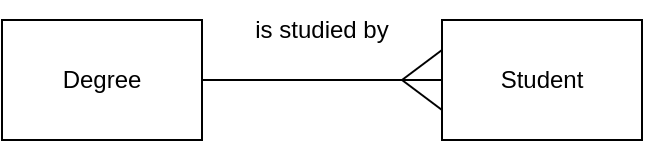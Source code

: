 <mxfile version="24.7.17" pages="20">
  <diagram name="ERD-1" id="eXDZq0nMSX7AYcZeoudn">
    <mxGraphModel dx="1434" dy="844" grid="1" gridSize="10" guides="1" tooltips="1" connect="1" arrows="1" fold="1" page="1" pageScale="1" pageWidth="1169" pageHeight="827" math="0" shadow="0">
      <root>
        <mxCell id="8Xbo-KBunyf081U47HyO-0" />
        <mxCell id="8Xbo-KBunyf081U47HyO-1" parent="8Xbo-KBunyf081U47HyO-0" />
        <mxCell id="8Xbo-KBunyf081U47HyO-2" style="rounded=0;orthogonalLoop=1;jettySize=auto;html=1;exitX=1;exitY=0.5;exitDx=0;exitDy=0;entryX=0;entryY=0.5;entryDx=0;entryDy=0;endArrow=none;endFill=0;" parent="8Xbo-KBunyf081U47HyO-1" source="8Xbo-KBunyf081U47HyO-3" target="8Xbo-KBunyf081U47HyO-6" edge="1">
          <mxGeometry relative="1" as="geometry" />
        </mxCell>
        <mxCell id="8Xbo-KBunyf081U47HyO-3" value="Degree" style="rounded=0;whiteSpace=wrap;html=1;" parent="8Xbo-KBunyf081U47HyO-1" vertex="1">
          <mxGeometry x="320" y="250" width="100" height="60" as="geometry" />
        </mxCell>
        <mxCell id="8Xbo-KBunyf081U47HyO-4" style="edgeStyle=none;rounded=0;orthogonalLoop=1;jettySize=auto;html=1;exitX=0;exitY=0.25;exitDx=0;exitDy=0;endArrow=none;endFill=0;" parent="8Xbo-KBunyf081U47HyO-1" source="8Xbo-KBunyf081U47HyO-6" edge="1">
          <mxGeometry relative="1" as="geometry">
            <mxPoint x="520.0" y="280" as="targetPoint" />
          </mxGeometry>
        </mxCell>
        <mxCell id="8Xbo-KBunyf081U47HyO-5" style="edgeStyle=none;rounded=0;orthogonalLoop=1;jettySize=auto;html=1;exitX=0;exitY=0.75;exitDx=0;exitDy=0;endArrow=none;endFill=0;" parent="8Xbo-KBunyf081U47HyO-1" source="8Xbo-KBunyf081U47HyO-6" edge="1">
          <mxGeometry relative="1" as="geometry">
            <mxPoint x="520.0" y="280" as="targetPoint" />
          </mxGeometry>
        </mxCell>
        <mxCell id="8Xbo-KBunyf081U47HyO-6" value="Student" style="rounded=0;whiteSpace=wrap;html=1;" parent="8Xbo-KBunyf081U47HyO-1" vertex="1">
          <mxGeometry x="540" y="250" width="100" height="60" as="geometry" />
        </mxCell>
        <mxCell id="8Xbo-KBunyf081U47HyO-16" value="is studied by" style="text;html=1;strokeColor=none;fillColor=none;align=center;verticalAlign=middle;whiteSpace=wrap;rounded=0;" parent="8Xbo-KBunyf081U47HyO-1" vertex="1">
          <mxGeometry x="440" y="240" width="80" height="30" as="geometry" />
        </mxCell>
      </root>
    </mxGraphModel>
  </diagram>
  <diagram id="y1_U-TG-ghnwNhBbqdFD" name="ERD-2">
    <mxGraphModel dx="782" dy="539" grid="1" gridSize="10" guides="1" tooltips="1" connect="1" arrows="1" fold="1" page="1" pageScale="1" pageWidth="1169" pageHeight="827" math="0" shadow="0">
      <root>
        <mxCell id="0" />
        <mxCell id="1" parent="0" />
        <mxCell id="kbh58DXuSvxwwZ8EbidC-6" style="rounded=0;orthogonalLoop=1;jettySize=auto;html=1;exitX=1;exitY=0.5;exitDx=0;exitDy=0;entryX=0;entryY=0.5;entryDx=0;entryDy=0;endArrow=none;endFill=0;" parent="1" source="kbh58DXuSvxwwZ8EbidC-7" target="kbh58DXuSvxwwZ8EbidC-10" edge="1">
          <mxGeometry relative="1" as="geometry" />
        </mxCell>
        <mxCell id="6pJhpSVMhVg2KO_6NP68-2" style="edgeStyle=none;rounded=0;orthogonalLoop=1;jettySize=auto;html=1;exitX=1;exitY=0.25;exitDx=0;exitDy=0;endArrow=none;endFill=0;" parent="1" source="kbh58DXuSvxwwZ8EbidC-7" edge="1">
          <mxGeometry relative="1" as="geometry">
            <mxPoint x="380" y="400" as="targetPoint" />
          </mxGeometry>
        </mxCell>
        <mxCell id="6pJhpSVMhVg2KO_6NP68-3" style="edgeStyle=none;rounded=0;orthogonalLoop=1;jettySize=auto;html=1;exitX=1;exitY=0.75;exitDx=0;exitDy=0;endArrow=none;endFill=0;" parent="1" source="kbh58DXuSvxwwZ8EbidC-7" edge="1">
          <mxGeometry relative="1" as="geometry">
            <mxPoint x="380" y="400" as="targetPoint" />
          </mxGeometry>
        </mxCell>
        <mxCell id="kbh58DXuSvxwwZ8EbidC-7" value="Patient" style="rounded=0;whiteSpace=wrap;html=1;" parent="1" vertex="1">
          <mxGeometry x="260" y="370" width="100" height="60" as="geometry" />
        </mxCell>
        <mxCell id="6pJhpSVMhVg2KO_6NP68-1" style="edgeStyle=none;rounded=0;orthogonalLoop=1;jettySize=auto;html=1;exitX=1;exitY=0.5;exitDx=0;exitDy=0;entryX=0;entryY=0.5;entryDx=0;entryDy=0;endArrow=none;endFill=0;" parent="1" source="kbh58DXuSvxwwZ8EbidC-10" target="kbh58DXuSvxwwZ8EbidC-11" edge="1">
          <mxGeometry relative="1" as="geometry" />
        </mxCell>
        <mxCell id="6pJhpSVMhVg2KO_6NP68-4" style="edgeStyle=none;rounded=0;orthogonalLoop=1;jettySize=auto;html=1;exitX=1;exitY=0.25;exitDx=0;exitDy=0;endArrow=none;endFill=0;" parent="1" source="kbh58DXuSvxwwZ8EbidC-10" edge="1">
          <mxGeometry relative="1" as="geometry">
            <mxPoint x="600" y="400" as="targetPoint" />
          </mxGeometry>
        </mxCell>
        <mxCell id="6pJhpSVMhVg2KO_6NP68-5" style="edgeStyle=none;rounded=0;orthogonalLoop=1;jettySize=auto;html=1;exitX=1;exitY=0.75;exitDx=0;exitDy=0;endArrow=none;endFill=0;" parent="1" source="kbh58DXuSvxwwZ8EbidC-10" edge="1">
          <mxGeometry relative="1" as="geometry">
            <mxPoint x="600" y="400" as="targetPoint" />
          </mxGeometry>
        </mxCell>
        <mxCell id="kbh58DXuSvxwwZ8EbidC-10" value="Consultant" style="rounded=0;whiteSpace=wrap;html=1;" parent="1" vertex="1">
          <mxGeometry x="480" y="370" width="100" height="60" as="geometry" />
        </mxCell>
        <mxCell id="kbh58DXuSvxwwZ8EbidC-11" value="MedicalTopic" style="rounded=0;whiteSpace=wrap;html=1;" parent="1" vertex="1">
          <mxGeometry x="700" y="370" width="100" height="60" as="geometry" />
        </mxCell>
        <mxCell id="6pJhpSVMhVg2KO_6NP68-7" value="treated by" style="text;html=1;strokeColor=none;fillColor=none;align=center;verticalAlign=middle;whiteSpace=wrap;rounded=0;" parent="1" vertex="1">
          <mxGeometry x="380" y="360" width="80" height="30" as="geometry" />
        </mxCell>
        <mxCell id="6pJhpSVMhVg2KO_6NP68-8" value="specialises in" style="text;html=1;strokeColor=none;fillColor=none;align=center;verticalAlign=middle;whiteSpace=wrap;rounded=0;" parent="1" vertex="1">
          <mxGeometry x="600" y="360" width="80" height="30" as="geometry" />
        </mxCell>
      </root>
    </mxGraphModel>
  </diagram>
  <diagram name="ERD-3" id="bAtRWyA6ACugTXY-I-IF">
    <mxGraphModel dx="782" dy="539" grid="1" gridSize="10" guides="1" tooltips="1" connect="1" arrows="1" fold="1" page="1" pageScale="1" pageWidth="1169" pageHeight="827" math="0" shadow="0">
      <root>
        <mxCell id="cVH3KG4jwrIpP4NOgMjc-0" />
        <mxCell id="cVH3KG4jwrIpP4NOgMjc-1" parent="cVH3KG4jwrIpP4NOgMjc-0" />
        <mxCell id="cVH3KG4jwrIpP4NOgMjc-2" style="rounded=0;orthogonalLoop=1;jettySize=auto;html=1;exitX=1;exitY=0.5;exitDx=0;exitDy=0;entryX=0;entryY=0.5;entryDx=0;entryDy=0;endArrow=none;endFill=0;" edge="1" parent="cVH3KG4jwrIpP4NOgMjc-1" source="cVH3KG4jwrIpP4NOgMjc-5" target="cVH3KG4jwrIpP4NOgMjc-9">
          <mxGeometry relative="1" as="geometry" />
        </mxCell>
        <mxCell id="cVH3KG4jwrIpP4NOgMjc-3" style="edgeStyle=none;rounded=0;orthogonalLoop=1;jettySize=auto;html=1;exitX=1;exitY=0.25;exitDx=0;exitDy=0;endArrow=none;endFill=0;" edge="1" parent="cVH3KG4jwrIpP4NOgMjc-1" source="cVH3KG4jwrIpP4NOgMjc-5">
          <mxGeometry relative="1" as="geometry">
            <mxPoint x="300" y="400" as="targetPoint" />
          </mxGeometry>
        </mxCell>
        <mxCell id="cVH3KG4jwrIpP4NOgMjc-4" style="edgeStyle=none;rounded=0;orthogonalLoop=1;jettySize=auto;html=1;exitX=1;exitY=0.75;exitDx=0;exitDy=0;endArrow=none;endFill=0;" edge="1" parent="cVH3KG4jwrIpP4NOgMjc-1" source="cVH3KG4jwrIpP4NOgMjc-5">
          <mxGeometry relative="1" as="geometry">
            <mxPoint x="300" y="400" as="targetPoint" />
          </mxGeometry>
        </mxCell>
        <mxCell id="cVH3KG4jwrIpP4NOgMjc-5" value="Engineer" style="rounded=0;whiteSpace=wrap;html=1;" vertex="1" parent="cVH3KG4jwrIpP4NOgMjc-1">
          <mxGeometry x="180" y="370" width="100" height="60" as="geometry" />
        </mxCell>
        <mxCell id="cVH3KG4jwrIpP4NOgMjc-6" style="edgeStyle=none;rounded=0;orthogonalLoop=1;jettySize=auto;html=1;exitX=1;exitY=0.5;exitDx=0;exitDy=0;entryX=0;entryY=0.5;entryDx=0;entryDy=0;endArrow=none;endFill=0;" edge="1" parent="cVH3KG4jwrIpP4NOgMjc-1" source="cVH3KG4jwrIpP4NOgMjc-9" target="cVH3KG4jwrIpP4NOgMjc-10">
          <mxGeometry relative="1" as="geometry" />
        </mxCell>
        <mxCell id="cVH3KG4jwrIpP4NOgMjc-7" style="edgeStyle=none;rounded=0;orthogonalLoop=1;jettySize=auto;html=1;exitX=1;exitY=0.25;exitDx=0;exitDy=0;endArrow=none;endFill=0;" edge="1" parent="cVH3KG4jwrIpP4NOgMjc-1" source="cVH3KG4jwrIpP4NOgMjc-9">
          <mxGeometry relative="1" as="geometry">
            <mxPoint x="520" y="400" as="targetPoint" />
          </mxGeometry>
        </mxCell>
        <mxCell id="cVH3KG4jwrIpP4NOgMjc-8" style="edgeStyle=none;rounded=0;orthogonalLoop=1;jettySize=auto;html=1;exitX=1;exitY=0.75;exitDx=0;exitDy=0;endArrow=none;endFill=0;" edge="1" parent="cVH3KG4jwrIpP4NOgMjc-1" source="cVH3KG4jwrIpP4NOgMjc-9">
          <mxGeometry relative="1" as="geometry">
            <mxPoint x="520" y="400" as="targetPoint" />
          </mxGeometry>
        </mxCell>
        <mxCell id="cVH3KG4jwrIpP4NOgMjc-9" value="Project" style="rounded=0;whiteSpace=wrap;html=1;" vertex="1" parent="cVH3KG4jwrIpP4NOgMjc-1">
          <mxGeometry x="400" y="370" width="100" height="60" as="geometry" />
        </mxCell>
        <mxCell id="cVH3KG4jwrIpP4NOgMjc-10" value="Manager" style="rounded=0;whiteSpace=wrap;html=1;" vertex="1" parent="cVH3KG4jwrIpP4NOgMjc-1">
          <mxGeometry x="620" y="370" width="100" height="60" as="geometry" />
        </mxCell>
        <mxCell id="cVH3KG4jwrIpP4NOgMjc-11" value="works on" style="text;html=1;strokeColor=none;fillColor=none;align=center;verticalAlign=middle;whiteSpace=wrap;rounded=0;" vertex="1" parent="cVH3KG4jwrIpP4NOgMjc-1">
          <mxGeometry x="300" y="360" width="80" height="30" as="geometry" />
        </mxCell>
        <mxCell id="cVH3KG4jwrIpP4NOgMjc-12" value="managed by" style="text;html=1;strokeColor=none;fillColor=none;align=center;verticalAlign=middle;whiteSpace=wrap;rounded=0;" vertex="1" parent="cVH3KG4jwrIpP4NOgMjc-1">
          <mxGeometry x="520" y="360" width="80" height="30" as="geometry" />
        </mxCell>
      </root>
    </mxGraphModel>
  </diagram>
  <diagram name="ERD-4" id="y7-sp72iAkkJp0QZQwgY">
    <mxGraphModel dx="1434" dy="844" grid="1" gridSize="10" guides="1" tooltips="1" connect="1" arrows="1" fold="1" page="1" pageScale="1" pageWidth="1169" pageHeight="827" math="0" shadow="0">
      <root>
        <mxCell id="4-FwObxkOwJ-uUIrhqGL-0" />
        <mxCell id="4-FwObxkOwJ-uUIrhqGL-1" parent="4-FwObxkOwJ-uUIrhqGL-0" />
        <mxCell id="4-FwObxkOwJ-uUIrhqGL-2" style="rounded=0;orthogonalLoop=1;jettySize=auto;html=1;exitX=1;exitY=0.5;exitDx=0;exitDy=0;entryX=0;entryY=0.5;entryDx=0;entryDy=0;endArrow=none;endFill=0;" parent="4-FwObxkOwJ-uUIrhqGL-1" source="4-FwObxkOwJ-uUIrhqGL-5" target="4-FwObxkOwJ-uUIrhqGL-9" edge="1">
          <mxGeometry relative="1" as="geometry" />
        </mxCell>
        <mxCell id="4-FwObxkOwJ-uUIrhqGL-5" value="Student" style="rounded=0;whiteSpace=wrap;html=1;" parent="4-FwObxkOwJ-uUIrhqGL-1" vertex="1">
          <mxGeometry x="210" y="370" width="100" height="60" as="geometry" />
        </mxCell>
        <mxCell id="4-FwObxkOwJ-uUIrhqGL-6" style="edgeStyle=none;rounded=0;orthogonalLoop=1;jettySize=auto;html=1;exitX=1;exitY=0.5;exitDx=0;exitDy=0;entryX=0;entryY=0.5;entryDx=0;entryDy=0;endArrow=none;endFill=0;" parent="4-FwObxkOwJ-uUIrhqGL-1" source="4-FwObxkOwJ-uUIrhqGL-9" target="4-FwObxkOwJ-uUIrhqGL-10" edge="1">
          <mxGeometry relative="1" as="geometry" />
        </mxCell>
        <mxCell id="I7S4EZ6gO6mvP2pittvu-5" style="edgeStyle=none;shape=connector;rounded=0;orthogonalLoop=1;jettySize=auto;html=1;exitX=0;exitY=0.25;exitDx=0;exitDy=0;labelBackgroundColor=default;strokeColor=default;fontFamily=Helvetica;fontSize=11;fontColor=default;endArrow=none;endFill=0;" parent="4-FwObxkOwJ-uUIrhqGL-1" source="4-FwObxkOwJ-uUIrhqGL-9" edge="1">
          <mxGeometry relative="1" as="geometry">
            <mxPoint x="390" y="400" as="targetPoint" />
          </mxGeometry>
        </mxCell>
        <mxCell id="I7S4EZ6gO6mvP2pittvu-6" style="edgeStyle=none;shape=connector;rounded=0;orthogonalLoop=1;jettySize=auto;html=1;exitX=0;exitY=0.75;exitDx=0;exitDy=0;labelBackgroundColor=default;strokeColor=default;fontFamily=Helvetica;fontSize=11;fontColor=default;endArrow=none;endFill=0;" parent="4-FwObxkOwJ-uUIrhqGL-1" source="4-FwObxkOwJ-uUIrhqGL-9" edge="1">
          <mxGeometry relative="1" as="geometry">
            <mxPoint x="390" y="400" as="targetPoint" />
          </mxGeometry>
        </mxCell>
        <mxCell id="4-FwObxkOwJ-uUIrhqGL-9" value="Assignment" style="rounded=0;whiteSpace=wrap;html=1;" parent="4-FwObxkOwJ-uUIrhqGL-1" vertex="1">
          <mxGeometry x="410" y="370" width="100" height="60" as="geometry" />
        </mxCell>
        <mxCell id="I7S4EZ6gO6mvP2pittvu-3" style="rounded=0;orthogonalLoop=1;jettySize=auto;html=1;exitX=1;exitY=0.5;exitDx=0;exitDy=0;entryX=0;entryY=0.5;entryDx=0;entryDy=0;endArrow=none;endFill=0;" parent="4-FwObxkOwJ-uUIrhqGL-1" source="4-FwObxkOwJ-uUIrhqGL-10" target="I7S4EZ6gO6mvP2pittvu-0" edge="1">
          <mxGeometry relative="1" as="geometry" />
        </mxCell>
        <mxCell id="I7S4EZ6gO6mvP2pittvu-7" style="edgeStyle=none;shape=connector;rounded=0;orthogonalLoop=1;jettySize=auto;html=1;exitX=0;exitY=0.25;exitDx=0;exitDy=0;labelBackgroundColor=default;strokeColor=default;fontFamily=Helvetica;fontSize=11;fontColor=default;endArrow=none;endFill=0;" parent="4-FwObxkOwJ-uUIrhqGL-1" source="4-FwObxkOwJ-uUIrhqGL-10" edge="1">
          <mxGeometry relative="1" as="geometry">
            <mxPoint x="590" y="400" as="targetPoint" />
          </mxGeometry>
        </mxCell>
        <mxCell id="I7S4EZ6gO6mvP2pittvu-8" style="edgeStyle=none;shape=connector;rounded=0;orthogonalLoop=1;jettySize=auto;html=1;exitX=0;exitY=0.75;exitDx=0;exitDy=0;labelBackgroundColor=default;strokeColor=default;fontFamily=Helvetica;fontSize=11;fontColor=default;endArrow=none;endFill=0;" parent="4-FwObxkOwJ-uUIrhqGL-1" source="4-FwObxkOwJ-uUIrhqGL-10" edge="1">
          <mxGeometry relative="1" as="geometry">
            <mxPoint x="590" y="400" as="targetPoint" />
          </mxGeometry>
        </mxCell>
        <mxCell id="I7S4EZ6gO6mvP2pittvu-9" style="edgeStyle=none;shape=connector;rounded=0;orthogonalLoop=1;jettySize=auto;html=1;exitX=1;exitY=0.25;exitDx=0;exitDy=0;labelBackgroundColor=default;strokeColor=default;fontFamily=Helvetica;fontSize=11;fontColor=default;endArrow=none;endFill=0;" parent="4-FwObxkOwJ-uUIrhqGL-1" source="4-FwObxkOwJ-uUIrhqGL-10" edge="1">
          <mxGeometry relative="1" as="geometry">
            <mxPoint x="730" y="400" as="targetPoint" />
          </mxGeometry>
        </mxCell>
        <mxCell id="I7S4EZ6gO6mvP2pittvu-10" style="edgeStyle=none;shape=connector;rounded=0;orthogonalLoop=1;jettySize=auto;html=1;exitX=1;exitY=0.75;exitDx=0;exitDy=0;labelBackgroundColor=default;strokeColor=default;fontFamily=Helvetica;fontSize=11;fontColor=default;endArrow=none;endFill=0;" parent="4-FwObxkOwJ-uUIrhqGL-1" source="4-FwObxkOwJ-uUIrhqGL-10" edge="1">
          <mxGeometry relative="1" as="geometry">
            <mxPoint x="730" y="400" as="targetPoint" />
          </mxGeometry>
        </mxCell>
        <mxCell id="4-FwObxkOwJ-uUIrhqGL-10" value="Task" style="rounded=0;whiteSpace=wrap;html=1;" parent="4-FwObxkOwJ-uUIrhqGL-1" vertex="1">
          <mxGeometry x="610" y="370" width="100" height="60" as="geometry" />
        </mxCell>
        <mxCell id="4-FwObxkOwJ-uUIrhqGL-11" value="submits" style="text;html=1;strokeColor=none;fillColor=none;align=center;verticalAlign=middle;whiteSpace=wrap;rounded=0;" parent="4-FwObxkOwJ-uUIrhqGL-1" vertex="1">
          <mxGeometry x="320" y="360" width="80" height="30" as="geometry" />
        </mxCell>
        <mxCell id="4-FwObxkOwJ-uUIrhqGL-12" value="consists of" style="text;html=1;strokeColor=none;fillColor=none;align=center;verticalAlign=middle;whiteSpace=wrap;rounded=0;" parent="4-FwObxkOwJ-uUIrhqGL-1" vertex="1">
          <mxGeometry x="520" y="360" width="80" height="30" as="geometry" />
        </mxCell>
        <mxCell id="I7S4EZ6gO6mvP2pittvu-0" value="Tutor" style="rounded=0;whiteSpace=wrap;html=1;" parent="4-FwObxkOwJ-uUIrhqGL-1" vertex="1">
          <mxGeometry x="810" y="370" width="100" height="60" as="geometry" />
        </mxCell>
        <mxCell id="I7S4EZ6gO6mvP2pittvu-4" value="is marked by" style="text;html=1;strokeColor=none;fillColor=none;align=center;verticalAlign=middle;whiteSpace=wrap;rounded=0;" parent="4-FwObxkOwJ-uUIrhqGL-1" vertex="1">
          <mxGeometry x="720" y="360" width="80" height="30" as="geometry" />
        </mxCell>
      </root>
    </mxGraphModel>
  </diagram>
  <diagram name="ERD-5" id="lKtiq7gdwH7msE69GwyI">
    <mxGraphModel dx="1434" dy="844" grid="1" gridSize="10" guides="1" tooltips="1" connect="1" arrows="1" fold="1" page="1" pageScale="1" pageWidth="1169" pageHeight="827" math="0" shadow="0">
      <root>
        <mxCell id="LgDBgVseVYMv3K6JV1Vg-0" />
        <mxCell id="LgDBgVseVYMv3K6JV1Vg-1" parent="LgDBgVseVYMv3K6JV1Vg-0" />
        <mxCell id="LgDBgVseVYMv3K6JV1Vg-3" value="Pupil" style="rounded=0;whiteSpace=wrap;html=1;" parent="LgDBgVseVYMv3K6JV1Vg-1" vertex="1">
          <mxGeometry x="210" y="370" width="100" height="60" as="geometry" />
        </mxCell>
        <mxCell id="LgDBgVseVYMv3K6JV1Vg-7" value="BookCopy" style="rounded=0;whiteSpace=wrap;html=1;" parent="LgDBgVseVYMv3K6JV1Vg-1" vertex="1">
          <mxGeometry x="410" y="370" width="100" height="60" as="geometry" />
        </mxCell>
        <mxCell id="LgDBgVseVYMv3K6JV1Vg-13" value="Book" style="rounded=0;whiteSpace=wrap;html=1;" parent="LgDBgVseVYMv3K6JV1Vg-1" vertex="1">
          <mxGeometry x="610" y="370" width="100" height="60" as="geometry" />
        </mxCell>
        <mxCell id="LgDBgVseVYMv3K6JV1Vg-16" value="Author" style="rounded=0;whiteSpace=wrap;html=1;" parent="LgDBgVseVYMv3K6JV1Vg-1" vertex="1">
          <mxGeometry x="810" y="370" width="100" height="60" as="geometry" />
        </mxCell>
      </root>
    </mxGraphModel>
  </diagram>
  <diagram id="CyE06Ref_8BArqy7YOuj" name="ERD-6">
    <mxGraphModel dx="1434" dy="844" grid="1" gridSize="10" guides="1" tooltips="1" connect="1" arrows="1" fold="1" page="1" pageScale="1" pageWidth="1169" pageHeight="827" math="0" shadow="0">
      <root>
        <mxCell id="0" />
        <mxCell id="1" parent="0" />
        <mxCell id="AKJhLHjvx_NMSNhVQzuN-1" value="&lt;b&gt;Holiday&lt;/b&gt;" style="swimlane;childLayout=stackLayout;horizontal=1;startSize=30;horizontalStack=0;rounded=1;fontSize=14;fontStyle=0;strokeWidth=2;resizeParent=0;resizeLast=1;shadow=0;dashed=0;align=center;arcSize=0;whiteSpace=wrap;html=1;" parent="1" vertex="1">
          <mxGeometry x="320" y="360" width="120" height="140" as="geometry">
            <mxRectangle x="170" y="370" width="80" height="50" as="alternateBounds" />
          </mxGeometry>
        </mxCell>
        <mxCell id="AKJhLHjvx_NMSNhVQzuN-2" value="&lt;font style=&quot;font-size: 14px;&quot;&gt;&lt;u style=&quot;&quot;&gt;title&lt;/u&gt;&lt;br&gt;destination&lt;br&gt;country&lt;br&gt;dateOfDeparture&lt;br&gt;nights&lt;br&gt;hotelRef*&lt;/font&gt;" style="align=left;strokeColor=none;fillColor=none;spacingLeft=4;fontSize=12;verticalAlign=top;resizable=0;rotatable=0;part=1;html=1;" parent="AKJhLHjvx_NMSNhVQzuN-1" vertex="1">
          <mxGeometry y="30" width="120" height="110" as="geometry" />
        </mxCell>
        <mxCell id="AKJhLHjvx_NMSNhVQzuN-3" style="edgeStyle=orthogonalEdgeStyle;rounded=0;orthogonalLoop=1;jettySize=auto;html=1;exitX=0.5;exitY=1;exitDx=0;exitDy=0;" parent="AKJhLHjvx_NMSNhVQzuN-1" source="AKJhLHjvx_NMSNhVQzuN-2" target="AKJhLHjvx_NMSNhVQzuN-2" edge="1">
          <mxGeometry relative="1" as="geometry" />
        </mxCell>
        <mxCell id="AKJhLHjvx_NMSNhVQzuN-4" value="&lt;b&gt;Hotel&lt;/b&gt;" style="swimlane;childLayout=stackLayout;horizontal=1;startSize=30;horizontalStack=0;rounded=1;fontSize=14;fontStyle=0;strokeWidth=2;resizeParent=0;resizeLast=1;shadow=0;dashed=0;align=center;arcSize=1;whiteSpace=wrap;html=1;" parent="1" vertex="1">
          <mxGeometry x="600" y="360" width="120" height="140" as="geometry">
            <mxRectangle x="170" y="370" width="80" height="50" as="alternateBounds" />
          </mxGeometry>
        </mxCell>
        <mxCell id="AKJhLHjvx_NMSNhVQzuN-5" value="&lt;span style=&quot;font-size: 14px;&quot;&gt;&lt;u&gt;hotelRef&lt;/u&gt;&lt;br&gt;hotelName&lt;br&gt;city&lt;br&gt;starRating&lt;br&gt;pricePerNight&lt;br&gt;kmFromAirport&lt;br&gt;&lt;/span&gt;" style="align=left;strokeColor=none;fillColor=none;spacingLeft=4;fontSize=12;verticalAlign=top;resizable=0;rotatable=0;part=1;html=1;" parent="AKJhLHjvx_NMSNhVQzuN-4" vertex="1">
          <mxGeometry y="30" width="120" height="110" as="geometry" />
        </mxCell>
        <mxCell id="AKJhLHjvx_NMSNhVQzuN-6" style="rounded=0;orthogonalLoop=1;jettySize=auto;html=1;exitX=1;exitY=0.5;exitDx=0;exitDy=0;entryX=0;entryY=0.5;entryDx=0;entryDy=0;endArrow=none;endFill=0;" parent="1" source="AKJhLHjvx_NMSNhVQzuN-2" target="AKJhLHjvx_NMSNhVQzuN-5" edge="1">
          <mxGeometry relative="1" as="geometry" />
        </mxCell>
        <mxCell id="AKJhLHjvx_NMSNhVQzuN-7" value="" style="endArrow=none;html=1;rounded=0;exitX=1;exitY=0.367;exitDx=0;exitDy=0;exitPerimeter=0;" parent="1" source="AKJhLHjvx_NMSNhVQzuN-2" edge="1">
          <mxGeometry width="50" height="50" relative="1" as="geometry">
            <mxPoint x="440" y="410" as="sourcePoint" />
            <mxPoint x="460" y="445" as="targetPoint" />
          </mxGeometry>
        </mxCell>
        <mxCell id="AKJhLHjvx_NMSNhVQzuN-8" value="" style="endArrow=none;html=1;rounded=0;" parent="1" edge="1">
          <mxGeometry width="50" height="50" relative="1" as="geometry">
            <mxPoint x="440" y="460" as="sourcePoint" />
            <mxPoint x="460" y="445" as="targetPoint" />
          </mxGeometry>
        </mxCell>
      </root>
    </mxGraphModel>
  </diagram>
  <diagram name="ERD-7" id="aPI3dLkLBg6yWNd-ufYR">
    <mxGraphModel dx="1304" dy="767" grid="1" gridSize="10" guides="1" tooltips="1" connect="1" arrows="1" fold="1" page="1" pageScale="1" pageWidth="1169" pageHeight="827" math="0" shadow="0">
      <root>
        <mxCell id="jNQEkSIiiKwl8X6MK4O0-0" />
        <mxCell id="jNQEkSIiiKwl8X6MK4O0-1" parent="jNQEkSIiiKwl8X6MK4O0-0" />
        <mxCell id="jNQEkSIiiKwl8X6MK4O0-2" value="&lt;b&gt;OrderProduct&lt;/b&gt;" style="swimlane;childLayout=stackLayout;horizontal=1;startSize=30;horizontalStack=0;rounded=1;fontSize=14;fontStyle=0;strokeWidth=2;resizeParent=0;resizeLast=1;shadow=0;dashed=0;align=center;arcSize=0;whiteSpace=wrap;html=1;" vertex="1" parent="jNQEkSIiiKwl8X6MK4O0-1">
          <mxGeometry x="480" y="360" width="120" height="160" as="geometry">
            <mxRectangle x="170" y="370" width="80" height="50" as="alternateBounds" />
          </mxGeometry>
        </mxCell>
        <mxCell id="jNQEkSIiiKwl8X6MK4O0-3" value="&lt;font style=&quot;font-size: 14px;&quot;&gt;&lt;u style=&quot;&quot;&gt;orderNumber&lt;/u&gt;*&lt;br&gt;&lt;u&gt;productID&lt;/u&gt;*&lt;br&gt;quantity&lt;/font&gt;" style="align=left;strokeColor=none;fillColor=none;spacingLeft=4;fontSize=12;verticalAlign=top;resizable=0;rotatable=0;part=1;html=1;" vertex="1" parent="jNQEkSIiiKwl8X6MK4O0-2">
          <mxGeometry y="30" width="120" height="130" as="geometry" />
        </mxCell>
        <mxCell id="jNQEkSIiiKwl8X6MK4O0-4" style="edgeStyle=orthogonalEdgeStyle;rounded=0;orthogonalLoop=1;jettySize=auto;html=1;exitX=0.5;exitY=1;exitDx=0;exitDy=0;" edge="1" parent="jNQEkSIiiKwl8X6MK4O0-2" source="jNQEkSIiiKwl8X6MK4O0-3" target="jNQEkSIiiKwl8X6MK4O0-3">
          <mxGeometry relative="1" as="geometry" />
        </mxCell>
        <mxCell id="jNQEkSIiiKwl8X6MK4O0-5" value="&lt;b&gt;Product&lt;/b&gt;" style="swimlane;childLayout=stackLayout;horizontal=1;startSize=30;horizontalStack=0;rounded=1;fontSize=14;fontStyle=0;strokeWidth=2;resizeParent=0;resizeLast=1;shadow=0;dashed=0;align=center;arcSize=1;whiteSpace=wrap;html=1;" vertex="1" parent="jNQEkSIiiKwl8X6MK4O0-1">
          <mxGeometry x="680" y="360" width="120" height="160" as="geometry">
            <mxRectangle x="170" y="370" width="80" height="50" as="alternateBounds" />
          </mxGeometry>
        </mxCell>
        <mxCell id="jNQEkSIiiKwl8X6MK4O0-6" value="&lt;span style=&quot;font-size: 14px;&quot;&gt;&lt;u&gt;productID&lt;br&gt;&lt;/u&gt;supplierID*&lt;br&gt;name&lt;br&gt;price&lt;br&gt;description&lt;br&gt;&lt;/span&gt;" style="align=left;strokeColor=none;fillColor=none;spacingLeft=4;fontSize=12;verticalAlign=top;resizable=0;rotatable=0;part=1;html=1;" vertex="1" parent="jNQEkSIiiKwl8X6MK4O0-5">
          <mxGeometry y="30" width="120" height="130" as="geometry" />
        </mxCell>
        <mxCell id="jNQEkSIiiKwl8X6MK4O0-7" style="rounded=0;orthogonalLoop=1;jettySize=auto;html=1;exitX=1;exitY=0.5;exitDx=0;exitDy=0;entryX=0;entryY=0.5;entryDx=0;entryDy=0;endArrow=none;endFill=0;" edge="1" parent="jNQEkSIiiKwl8X6MK4O0-1">
          <mxGeometry relative="1" as="geometry">
            <mxPoint x="600" y="440" as="sourcePoint" />
            <mxPoint x="680" y="440" as="targetPoint" />
          </mxGeometry>
        </mxCell>
        <mxCell id="jNQEkSIiiKwl8X6MK4O0-9" value="" style="endArrow=none;html=1;rounded=0;" edge="1" parent="jNQEkSIiiKwl8X6MK4O0-1">
          <mxGeometry width="50" height="50" relative="1" as="geometry">
            <mxPoint x="600" y="455" as="sourcePoint" />
            <mxPoint x="620" y="440" as="targetPoint" />
          </mxGeometry>
        </mxCell>
        <mxCell id="iLJKw2i9Xa9MODN8u40m-0" value="&lt;b&gt;Supplier&lt;/b&gt;" style="swimlane;childLayout=stackLayout;horizontal=1;startSize=30;horizontalStack=0;rounded=1;fontSize=14;fontStyle=0;strokeWidth=2;resizeParent=0;resizeLast=1;shadow=0;dashed=0;align=center;arcSize=1;whiteSpace=wrap;html=1;" vertex="1" parent="jNQEkSIiiKwl8X6MK4O0-1">
          <mxGeometry x="880" y="360" width="120" height="160" as="geometry">
            <mxRectangle x="170" y="370" width="80" height="50" as="alternateBounds" />
          </mxGeometry>
        </mxCell>
        <mxCell id="iLJKw2i9Xa9MODN8u40m-1" value="&lt;span style=&quot;font-size: 14px;&quot;&gt;&lt;u&gt;supplierID&lt;br&gt;&lt;/u&gt;name&lt;br&gt;address&lt;br&gt;city&lt;br&gt;postcode&lt;br&gt;&lt;/span&gt;" style="align=left;strokeColor=none;fillColor=none;spacingLeft=4;fontSize=12;verticalAlign=top;resizable=0;rotatable=0;part=1;html=1;" vertex="1" parent="iLJKw2i9Xa9MODN8u40m-0">
          <mxGeometry y="30" width="120" height="130" as="geometry" />
        </mxCell>
        <mxCell id="iLJKw2i9Xa9MODN8u40m-2" style="rounded=0;orthogonalLoop=1;jettySize=auto;html=1;exitX=1;exitY=0.5;exitDx=0;exitDy=0;entryX=0;entryY=0.5;entryDx=0;entryDy=0;endArrow=none;endFill=0;" edge="1" parent="jNQEkSIiiKwl8X6MK4O0-1">
          <mxGeometry relative="1" as="geometry">
            <mxPoint x="800" y="440" as="sourcePoint" />
            <mxPoint x="880" y="440" as="targetPoint" />
          </mxGeometry>
        </mxCell>
        <mxCell id="iLJKw2i9Xa9MODN8u40m-3" value="" style="endArrow=none;html=1;rounded=0;exitX=1;exitY=0.367;exitDx=0;exitDy=0;exitPerimeter=0;" edge="1" parent="jNQEkSIiiKwl8X6MK4O0-1">
          <mxGeometry width="50" height="50" relative="1" as="geometry">
            <mxPoint x="800" y="425" as="sourcePoint" />
            <mxPoint x="820" y="440" as="targetPoint" />
          </mxGeometry>
        </mxCell>
        <mxCell id="iLJKw2i9Xa9MODN8u40m-4" value="" style="endArrow=none;html=1;rounded=0;" edge="1" parent="jNQEkSIiiKwl8X6MK4O0-1">
          <mxGeometry width="50" height="50" relative="1" as="geometry">
            <mxPoint x="800" y="455" as="sourcePoint" />
            <mxPoint x="820" y="440" as="targetPoint" />
          </mxGeometry>
        </mxCell>
        <mxCell id="iLJKw2i9Xa9MODN8u40m-5" value="&lt;b&gt;Customer&lt;/b&gt;" style="swimlane;childLayout=stackLayout;horizontal=1;startSize=30;horizontalStack=0;rounded=1;fontSize=14;fontStyle=0;strokeWidth=2;resizeParent=0;resizeLast=1;shadow=0;dashed=0;align=center;arcSize=0;whiteSpace=wrap;html=1;" vertex="1" parent="jNQEkSIiiKwl8X6MK4O0-1">
          <mxGeometry x="80" y="360" width="120" height="160" as="geometry">
            <mxRectangle x="170" y="370" width="80" height="50" as="alternateBounds" />
          </mxGeometry>
        </mxCell>
        <mxCell id="iLJKw2i9Xa9MODN8u40m-6" value="&lt;font style=&quot;font-size: 14px;&quot;&gt;&lt;u style=&quot;&quot;&gt;customerID&lt;br&gt;&lt;/u&gt;shopName&lt;br&gt;address&lt;br&gt;city&lt;br&gt;postcode&lt;br&gt;contactName&lt;br&gt;email&lt;/font&gt;" style="align=left;strokeColor=none;fillColor=none;spacingLeft=4;fontSize=12;verticalAlign=top;resizable=0;rotatable=0;part=1;html=1;" vertex="1" parent="iLJKw2i9Xa9MODN8u40m-5">
          <mxGeometry y="30" width="120" height="130" as="geometry" />
        </mxCell>
        <mxCell id="iLJKw2i9Xa9MODN8u40m-7" style="edgeStyle=orthogonalEdgeStyle;rounded=0;orthogonalLoop=1;jettySize=auto;html=1;exitX=0.5;exitY=1;exitDx=0;exitDy=0;" edge="1" parent="iLJKw2i9Xa9MODN8u40m-5" source="iLJKw2i9Xa9MODN8u40m-6" target="iLJKw2i9Xa9MODN8u40m-6">
          <mxGeometry relative="1" as="geometry" />
        </mxCell>
        <mxCell id="iLJKw2i9Xa9MODN8u40m-8" value="&lt;b&gt;CustomerOrder&lt;/b&gt;" style="swimlane;childLayout=stackLayout;horizontal=1;startSize=30;horizontalStack=0;rounded=1;fontSize=14;fontStyle=0;strokeWidth=2;resizeParent=0;resizeLast=1;shadow=0;dashed=0;align=center;arcSize=1;whiteSpace=wrap;html=1;" vertex="1" parent="jNQEkSIiiKwl8X6MK4O0-1">
          <mxGeometry x="280" y="360" width="120" height="160" as="geometry">
            <mxRectangle x="170" y="370" width="80" height="50" as="alternateBounds" />
          </mxGeometry>
        </mxCell>
        <mxCell id="iLJKw2i9Xa9MODN8u40m-9" value="&lt;span style=&quot;font-size: 14px;&quot;&gt;&lt;u&gt;orderNumber&lt;br&gt;&lt;/u&gt;orderDate&lt;br&gt;customerID*&lt;br&gt;&lt;/span&gt;" style="align=left;strokeColor=none;fillColor=none;spacingLeft=4;fontSize=12;verticalAlign=top;resizable=0;rotatable=0;part=1;html=1;" vertex="1" parent="iLJKw2i9Xa9MODN8u40m-8">
          <mxGeometry y="30" width="120" height="130" as="geometry" />
        </mxCell>
        <mxCell id="iLJKw2i9Xa9MODN8u40m-10" style="rounded=0;orthogonalLoop=1;jettySize=auto;html=1;exitX=1;exitY=0.5;exitDx=0;exitDy=0;entryX=0;entryY=0.5;entryDx=0;entryDy=0;endArrow=none;endFill=0;" edge="1" parent="jNQEkSIiiKwl8X6MK4O0-1">
          <mxGeometry relative="1" as="geometry">
            <mxPoint x="200" y="440" as="sourcePoint" />
            <mxPoint x="280" y="440" as="targetPoint" />
          </mxGeometry>
        </mxCell>
        <mxCell id="iLJKw2i9Xa9MODN8u40m-11" value="" style="endArrow=none;html=1;rounded=0;exitX=1;exitY=0.367;exitDx=0;exitDy=0;exitPerimeter=0;" edge="1" parent="jNQEkSIiiKwl8X6MK4O0-1">
          <mxGeometry width="50" height="50" relative="1" as="geometry">
            <mxPoint x="260" y="440" as="sourcePoint" />
            <mxPoint x="280" y="455" as="targetPoint" />
          </mxGeometry>
        </mxCell>
        <mxCell id="iLJKw2i9Xa9MODN8u40m-12" value="" style="endArrow=none;html=1;rounded=0;" edge="1" parent="jNQEkSIiiKwl8X6MK4O0-1">
          <mxGeometry width="50" height="50" relative="1" as="geometry">
            <mxPoint x="260" y="440" as="sourcePoint" />
            <mxPoint x="280" y="425" as="targetPoint" />
          </mxGeometry>
        </mxCell>
        <mxCell id="iLJKw2i9Xa9MODN8u40m-13" style="rounded=0;orthogonalLoop=1;jettySize=auto;html=1;exitX=1;exitY=0.5;exitDx=0;exitDy=0;entryX=0;entryY=0.5;entryDx=0;entryDy=0;endArrow=none;endFill=0;" edge="1" parent="jNQEkSIiiKwl8X6MK4O0-1">
          <mxGeometry relative="1" as="geometry">
            <mxPoint x="400" y="440" as="sourcePoint" />
            <mxPoint x="480" y="440" as="targetPoint" />
          </mxGeometry>
        </mxCell>
        <mxCell id="iLJKw2i9Xa9MODN8u40m-14" value="" style="endArrow=none;html=1;rounded=0;exitX=1;exitY=0.367;exitDx=0;exitDy=0;exitPerimeter=0;" edge="1" parent="jNQEkSIiiKwl8X6MK4O0-1">
          <mxGeometry width="50" height="50" relative="1" as="geometry">
            <mxPoint x="460" y="440" as="sourcePoint" />
            <mxPoint x="480" y="455" as="targetPoint" />
          </mxGeometry>
        </mxCell>
        <mxCell id="iLJKw2i9Xa9MODN8u40m-15" value="" style="endArrow=none;html=1;rounded=0;" edge="1" parent="jNQEkSIiiKwl8X6MK4O0-1">
          <mxGeometry width="50" height="50" relative="1" as="geometry">
            <mxPoint x="460" y="440" as="sourcePoint" />
            <mxPoint x="480" y="425" as="targetPoint" />
          </mxGeometry>
        </mxCell>
        <mxCell id="iLJKw2i9Xa9MODN8u40m-18" value="" style="endArrow=none;html=1;rounded=0;exitX=1;exitY=0.367;exitDx=0;exitDy=0;exitPerimeter=0;" edge="1" parent="jNQEkSIiiKwl8X6MK4O0-1">
          <mxGeometry width="50" height="50" relative="1" as="geometry">
            <mxPoint x="600" y="425" as="sourcePoint" />
            <mxPoint x="620" y="440" as="targetPoint" />
          </mxGeometry>
        </mxCell>
      </root>
    </mxGraphModel>
  </diagram>
  <diagram id="LMf8mibFv2ecB5eFwiX4" name="EO-A">
    <mxGraphModel dx="1434" dy="844" grid="1" gridSize="10" guides="1" tooltips="1" connect="1" arrows="1" fold="1" page="1" pageScale="1" pageWidth="827" pageHeight="1169" math="0" shadow="0">
      <root>
        <mxCell id="0" />
        <mxCell id="1" parent="0" />
        <mxCell id="sUgBPr_LKKH3yAcyhY5F-10" value="" style="group" connectable="0" vertex="1" parent="1">
          <mxGeometry x="160" y="280" width="80" height="120" as="geometry" />
        </mxCell>
        <mxCell id="sUgBPr_LKKH3yAcyhY5F-1" value="" style="ellipse;whiteSpace=wrap;html=1;" vertex="1" parent="sUgBPr_LKKH3yAcyhY5F-10">
          <mxGeometry width="80" height="120" as="geometry" />
        </mxCell>
        <mxCell id="sUgBPr_LKKH3yAcyhY5F-3" value="" style="ellipse;whiteSpace=wrap;html=1;aspect=fixed;fillColor=#000000;" vertex="1" parent="sUgBPr_LKKH3yAcyhY5F-10">
          <mxGeometry x="35" y="15" width="10" height="10" as="geometry" />
        </mxCell>
        <mxCell id="sUgBPr_LKKH3yAcyhY5F-4" value="" style="ellipse;whiteSpace=wrap;html=1;aspect=fixed;fillColor=#000000;" vertex="1" parent="sUgBPr_LKKH3yAcyhY5F-10">
          <mxGeometry x="35" y="35" width="10" height="10" as="geometry" />
        </mxCell>
        <mxCell id="sUgBPr_LKKH3yAcyhY5F-5" value="" style="ellipse;whiteSpace=wrap;html=1;aspect=fixed;fillColor=#000000;" vertex="1" parent="sUgBPr_LKKH3yAcyhY5F-10">
          <mxGeometry x="35" y="55" width="10" height="10" as="geometry" />
        </mxCell>
        <mxCell id="sUgBPr_LKKH3yAcyhY5F-6" value="" style="ellipse;whiteSpace=wrap;html=1;aspect=fixed;fillColor=#000000;" vertex="1" parent="sUgBPr_LKKH3yAcyhY5F-10">
          <mxGeometry x="35" y="75" width="10" height="10" as="geometry" />
        </mxCell>
        <mxCell id="sUgBPr_LKKH3yAcyhY5F-7" value="" style="ellipse;whiteSpace=wrap;html=1;aspect=fixed;fillColor=#000000;" vertex="1" parent="sUgBPr_LKKH3yAcyhY5F-10">
          <mxGeometry x="35" y="95" width="10" height="10" as="geometry" />
        </mxCell>
        <mxCell id="sUgBPr_LKKH3yAcyhY5F-11" value="" style="group" connectable="0" vertex="1" parent="1">
          <mxGeometry x="280" y="280" width="80" height="120" as="geometry" />
        </mxCell>
        <mxCell id="sUgBPr_LKKH3yAcyhY5F-12" value="" style="ellipse;whiteSpace=wrap;html=1;" vertex="1" parent="sUgBPr_LKKH3yAcyhY5F-11">
          <mxGeometry width="80" height="120" as="geometry" />
        </mxCell>
        <mxCell id="sUgBPr_LKKH3yAcyhY5F-13" value="" style="ellipse;whiteSpace=wrap;html=1;aspect=fixed;fillColor=#000000;" vertex="1" parent="sUgBPr_LKKH3yAcyhY5F-11">
          <mxGeometry x="35" y="15" width="10" height="10" as="geometry" />
        </mxCell>
        <mxCell id="sUgBPr_LKKH3yAcyhY5F-14" value="" style="ellipse;whiteSpace=wrap;html=1;aspect=fixed;fillColor=#000000;" vertex="1" parent="sUgBPr_LKKH3yAcyhY5F-11">
          <mxGeometry x="35" y="35" width="10" height="10" as="geometry" />
        </mxCell>
        <mxCell id="sUgBPr_LKKH3yAcyhY5F-15" value="" style="ellipse;whiteSpace=wrap;html=1;aspect=fixed;fillColor=#000000;" vertex="1" parent="sUgBPr_LKKH3yAcyhY5F-11">
          <mxGeometry x="35" y="55" width="10" height="10" as="geometry" />
        </mxCell>
        <mxCell id="sUgBPr_LKKH3yAcyhY5F-16" value="" style="ellipse;whiteSpace=wrap;html=1;aspect=fixed;fillColor=#000000;" vertex="1" parent="sUgBPr_LKKH3yAcyhY5F-11">
          <mxGeometry x="35" y="75" width="10" height="10" as="geometry" />
        </mxCell>
        <mxCell id="sUgBPr_LKKH3yAcyhY5F-17" value="" style="ellipse;whiteSpace=wrap;html=1;aspect=fixed;fillColor=#000000;" vertex="1" parent="sUgBPr_LKKH3yAcyhY5F-11">
          <mxGeometry x="35" y="95" width="10" height="10" as="geometry" />
        </mxCell>
        <mxCell id="sUgBPr_LKKH3yAcyhY5F-19" value="" style="endArrow=none;html=1;rounded=0;entryX=0;entryY=0.5;entryDx=0;entryDy=0;" edge="1" parent="1" source="sUgBPr_LKKH3yAcyhY5F-3" target="sUgBPr_LKKH3yAcyhY5F-13">
          <mxGeometry width="50" height="50" relative="1" as="geometry">
            <mxPoint x="300" y="350" as="sourcePoint" />
            <mxPoint x="350" y="300" as="targetPoint" />
          </mxGeometry>
        </mxCell>
        <mxCell id="sUgBPr_LKKH3yAcyhY5F-20" value="" style="endArrow=none;html=1;rounded=0;exitX=1;exitY=0.5;exitDx=0;exitDy=0;entryX=0;entryY=0.5;entryDx=0;entryDy=0;" edge="1" parent="1" source="sUgBPr_LKKH3yAcyhY5F-5" target="sUgBPr_LKKH3yAcyhY5F-14">
          <mxGeometry width="50" height="50" relative="1" as="geometry">
            <mxPoint x="300" y="350" as="sourcePoint" />
            <mxPoint x="350" y="300" as="targetPoint" />
          </mxGeometry>
        </mxCell>
        <mxCell id="sUgBPr_LKKH3yAcyhY5F-21" value="" style="endArrow=none;html=1;rounded=0;exitX=1;exitY=0.5;exitDx=0;exitDy=0;entryX=0;entryY=0.5;entryDx=0;entryDy=0;" edge="1" parent="1" source="sUgBPr_LKKH3yAcyhY5F-6" target="sUgBPr_LKKH3yAcyhY5F-17">
          <mxGeometry width="50" height="50" relative="1" as="geometry">
            <mxPoint x="215" y="390" as="sourcePoint" />
            <mxPoint x="365" y="370" as="targetPoint" />
          </mxGeometry>
        </mxCell>
      </root>
    </mxGraphModel>
  </diagram>
  <diagram id="YX9iNgT7U2YeY9GZsdib" name="EO-B">
    <mxGraphModel dx="1434" dy="844" grid="1" gridSize="10" guides="1" tooltips="1" connect="1" arrows="1" fold="1" page="1" pageScale="1" pageWidth="827" pageHeight="1169" math="0" shadow="0">
      <root>
        <mxCell id="7F2zKCJTqfHJVCl3zhDj-0" />
        <mxCell id="7F2zKCJTqfHJVCl3zhDj-1" parent="7F2zKCJTqfHJVCl3zhDj-0" />
        <mxCell id="7F2zKCJTqfHJVCl3zhDj-2" value="" style="group" connectable="0" vertex="1" parent="7F2zKCJTqfHJVCl3zhDj-1">
          <mxGeometry x="160" y="280" width="80" height="120" as="geometry" />
        </mxCell>
        <mxCell id="7F2zKCJTqfHJVCl3zhDj-3" value="" style="ellipse;whiteSpace=wrap;html=1;" vertex="1" parent="7F2zKCJTqfHJVCl3zhDj-2">
          <mxGeometry width="80" height="120" as="geometry" />
        </mxCell>
        <mxCell id="7F2zKCJTqfHJVCl3zhDj-4" value="" style="ellipse;whiteSpace=wrap;html=1;aspect=fixed;fillColor=#000000;" vertex="1" parent="7F2zKCJTqfHJVCl3zhDj-2">
          <mxGeometry x="35" y="15" width="10" height="10" as="geometry" />
        </mxCell>
        <mxCell id="7F2zKCJTqfHJVCl3zhDj-5" value="" style="ellipse;whiteSpace=wrap;html=1;aspect=fixed;fillColor=#000000;" vertex="1" parent="7F2zKCJTqfHJVCl3zhDj-2">
          <mxGeometry x="35" y="35" width="10" height="10" as="geometry" />
        </mxCell>
        <mxCell id="7F2zKCJTqfHJVCl3zhDj-6" value="" style="ellipse;whiteSpace=wrap;html=1;aspect=fixed;fillColor=#000000;" vertex="1" parent="7F2zKCJTqfHJVCl3zhDj-2">
          <mxGeometry x="35" y="55" width="10" height="10" as="geometry" />
        </mxCell>
        <mxCell id="7F2zKCJTqfHJVCl3zhDj-7" value="" style="ellipse;whiteSpace=wrap;html=1;aspect=fixed;fillColor=#000000;" vertex="1" parent="7F2zKCJTqfHJVCl3zhDj-2">
          <mxGeometry x="35" y="75" width="10" height="10" as="geometry" />
        </mxCell>
        <mxCell id="7F2zKCJTqfHJVCl3zhDj-8" value="" style="ellipse;whiteSpace=wrap;html=1;aspect=fixed;fillColor=#000000;" vertex="1" parent="7F2zKCJTqfHJVCl3zhDj-2">
          <mxGeometry x="35" y="95" width="10" height="10" as="geometry" />
        </mxCell>
        <mxCell id="7F2zKCJTqfHJVCl3zhDj-9" value="" style="group" connectable="0" vertex="1" parent="7F2zKCJTqfHJVCl3zhDj-1">
          <mxGeometry x="280" y="280" width="80" height="120" as="geometry" />
        </mxCell>
        <mxCell id="7F2zKCJTqfHJVCl3zhDj-10" value="" style="ellipse;whiteSpace=wrap;html=1;" vertex="1" parent="7F2zKCJTqfHJVCl3zhDj-9">
          <mxGeometry width="80" height="120" as="geometry" />
        </mxCell>
        <mxCell id="7F2zKCJTqfHJVCl3zhDj-11" value="" style="ellipse;whiteSpace=wrap;html=1;aspect=fixed;fillColor=#000000;" vertex="1" parent="7F2zKCJTqfHJVCl3zhDj-9">
          <mxGeometry x="35" y="15" width="10" height="10" as="geometry" />
        </mxCell>
        <mxCell id="7F2zKCJTqfHJVCl3zhDj-12" value="" style="ellipse;whiteSpace=wrap;html=1;aspect=fixed;fillColor=#000000;" vertex="1" parent="7F2zKCJTqfHJVCl3zhDj-9">
          <mxGeometry x="35" y="35" width="10" height="10" as="geometry" />
        </mxCell>
        <mxCell id="7F2zKCJTqfHJVCl3zhDj-13" value="" style="ellipse;whiteSpace=wrap;html=1;aspect=fixed;fillColor=#000000;" vertex="1" parent="7F2zKCJTqfHJVCl3zhDj-9">
          <mxGeometry x="35" y="55" width="10" height="10" as="geometry" />
        </mxCell>
        <mxCell id="7F2zKCJTqfHJVCl3zhDj-14" value="" style="ellipse;whiteSpace=wrap;html=1;aspect=fixed;fillColor=#000000;" vertex="1" parent="7F2zKCJTqfHJVCl3zhDj-9">
          <mxGeometry x="35" y="75" width="10" height="10" as="geometry" />
        </mxCell>
        <mxCell id="7F2zKCJTqfHJVCl3zhDj-15" value="" style="ellipse;whiteSpace=wrap;html=1;aspect=fixed;fillColor=#000000;" vertex="1" parent="7F2zKCJTqfHJVCl3zhDj-9">
          <mxGeometry x="35" y="95" width="10" height="10" as="geometry" />
        </mxCell>
        <mxCell id="7F2zKCJTqfHJVCl3zhDj-16" value="" style="endArrow=none;html=1;rounded=0;entryX=0;entryY=0.5;entryDx=0;entryDy=0;" edge="1" parent="7F2zKCJTqfHJVCl3zhDj-1" source="7F2zKCJTqfHJVCl3zhDj-4" target="7F2zKCJTqfHJVCl3zhDj-11">
          <mxGeometry width="50" height="50" relative="1" as="geometry">
            <mxPoint x="300" y="350" as="sourcePoint" />
            <mxPoint x="350" y="300" as="targetPoint" />
          </mxGeometry>
        </mxCell>
        <mxCell id="7F2zKCJTqfHJVCl3zhDj-17" value="" style="endArrow=none;html=1;rounded=0;exitX=1;exitY=0.5;exitDx=0;exitDy=0;entryX=0;entryY=0.5;entryDx=0;entryDy=0;" edge="1" parent="7F2zKCJTqfHJVCl3zhDj-1" source="7F2zKCJTqfHJVCl3zhDj-4" target="7F2zKCJTqfHJVCl3zhDj-12">
          <mxGeometry width="50" height="50" relative="1" as="geometry">
            <mxPoint x="300" y="350" as="sourcePoint" />
            <mxPoint x="350" y="300" as="targetPoint" />
          </mxGeometry>
        </mxCell>
        <mxCell id="7F2zKCJTqfHJVCl3zhDj-18" value="" style="endArrow=none;html=1;rounded=0;exitX=1;exitY=0.5;exitDx=0;exitDy=0;entryX=0;entryY=0.5;entryDx=0;entryDy=0;" edge="1" parent="7F2zKCJTqfHJVCl3zhDj-1" source="7F2zKCJTqfHJVCl3zhDj-7" target="7F2zKCJTqfHJVCl3zhDj-14">
          <mxGeometry width="50" height="50" relative="1" as="geometry">
            <mxPoint x="215" y="390" as="sourcePoint" />
            <mxPoint x="365" y="370" as="targetPoint" />
          </mxGeometry>
        </mxCell>
        <mxCell id="pdVDZUmh6LbtMf8d-ZqU-0" value="" style="endArrow=none;html=1;rounded=0;exitX=1;exitY=0.5;exitDx=0;exitDy=0;entryX=0;entryY=0.5;entryDx=0;entryDy=0;" edge="1" parent="7F2zKCJTqfHJVCl3zhDj-1" source="7F2zKCJTqfHJVCl3zhDj-6" target="7F2zKCJTqfHJVCl3zhDj-14">
          <mxGeometry width="50" height="50" relative="1" as="geometry">
            <mxPoint x="260" y="370" as="sourcePoint" />
            <mxPoint x="310" y="320" as="targetPoint" />
          </mxGeometry>
        </mxCell>
        <mxCell id="pdVDZUmh6LbtMf8d-ZqU-1" value="" style="endArrow=none;html=1;rounded=0;exitX=1;exitY=0.5;exitDx=0;exitDy=0;entryX=0;entryY=0.5;entryDx=0;entryDy=0;" edge="1" parent="7F2zKCJTqfHJVCl3zhDj-1" source="7F2zKCJTqfHJVCl3zhDj-8" target="7F2zKCJTqfHJVCl3zhDj-15">
          <mxGeometry width="50" height="50" relative="1" as="geometry">
            <mxPoint x="260" y="370" as="sourcePoint" />
            <mxPoint x="310" y="320" as="targetPoint" />
          </mxGeometry>
        </mxCell>
      </root>
    </mxGraphModel>
  </diagram>
  <diagram id="h299_NgfEZQT1SFWJolT" name="EO-C">
    <mxGraphModel dx="1434" dy="844" grid="1" gridSize="10" guides="1" tooltips="1" connect="1" arrows="1" fold="1" page="1" pageScale="1" pageWidth="827" pageHeight="1169" math="0" shadow="0">
      <root>
        <mxCell id="fFhwRdVrr6M_xQ-t2Iax-0" />
        <mxCell id="fFhwRdVrr6M_xQ-t2Iax-1" parent="fFhwRdVrr6M_xQ-t2Iax-0" />
        <mxCell id="fFhwRdVrr6M_xQ-t2Iax-2" value="" style="group" connectable="0" vertex="1" parent="fFhwRdVrr6M_xQ-t2Iax-1">
          <mxGeometry x="160" y="280" width="80" height="120" as="geometry" />
        </mxCell>
        <mxCell id="fFhwRdVrr6M_xQ-t2Iax-3" value="" style="ellipse;whiteSpace=wrap;html=1;" vertex="1" parent="fFhwRdVrr6M_xQ-t2Iax-2">
          <mxGeometry width="80" height="120" as="geometry" />
        </mxCell>
        <mxCell id="fFhwRdVrr6M_xQ-t2Iax-4" value="" style="ellipse;whiteSpace=wrap;html=1;aspect=fixed;fillColor=#000000;" vertex="1" parent="fFhwRdVrr6M_xQ-t2Iax-2">
          <mxGeometry x="35" y="15" width="10" height="10" as="geometry" />
        </mxCell>
        <mxCell id="fFhwRdVrr6M_xQ-t2Iax-5" value="" style="ellipse;whiteSpace=wrap;html=1;aspect=fixed;fillColor=#000000;" vertex="1" parent="fFhwRdVrr6M_xQ-t2Iax-2">
          <mxGeometry x="35" y="35" width="10" height="10" as="geometry" />
        </mxCell>
        <mxCell id="fFhwRdVrr6M_xQ-t2Iax-6" value="" style="ellipse;whiteSpace=wrap;html=1;aspect=fixed;fillColor=#000000;" vertex="1" parent="fFhwRdVrr6M_xQ-t2Iax-2">
          <mxGeometry x="35" y="55" width="10" height="10" as="geometry" />
        </mxCell>
        <mxCell id="fFhwRdVrr6M_xQ-t2Iax-7" value="" style="ellipse;whiteSpace=wrap;html=1;aspect=fixed;fillColor=#000000;" vertex="1" parent="fFhwRdVrr6M_xQ-t2Iax-2">
          <mxGeometry x="35" y="75" width="10" height="10" as="geometry" />
        </mxCell>
        <mxCell id="fFhwRdVrr6M_xQ-t2Iax-8" value="" style="ellipse;whiteSpace=wrap;html=1;aspect=fixed;fillColor=#000000;" vertex="1" parent="fFhwRdVrr6M_xQ-t2Iax-2">
          <mxGeometry x="35" y="95" width="10" height="10" as="geometry" />
        </mxCell>
        <mxCell id="fFhwRdVrr6M_xQ-t2Iax-9" value="" style="group" connectable="0" vertex="1" parent="fFhwRdVrr6M_xQ-t2Iax-1">
          <mxGeometry x="280" y="280" width="80" height="120" as="geometry" />
        </mxCell>
        <mxCell id="fFhwRdVrr6M_xQ-t2Iax-10" value="" style="ellipse;whiteSpace=wrap;html=1;" vertex="1" parent="fFhwRdVrr6M_xQ-t2Iax-9">
          <mxGeometry width="80" height="120" as="geometry" />
        </mxCell>
        <mxCell id="fFhwRdVrr6M_xQ-t2Iax-11" value="" style="ellipse;whiteSpace=wrap;html=1;aspect=fixed;fillColor=#000000;" vertex="1" parent="fFhwRdVrr6M_xQ-t2Iax-9">
          <mxGeometry x="35" y="15" width="10" height="10" as="geometry" />
        </mxCell>
        <mxCell id="fFhwRdVrr6M_xQ-t2Iax-12" value="" style="ellipse;whiteSpace=wrap;html=1;aspect=fixed;fillColor=#000000;" vertex="1" parent="fFhwRdVrr6M_xQ-t2Iax-9">
          <mxGeometry x="35" y="35" width="10" height="10" as="geometry" />
        </mxCell>
        <mxCell id="fFhwRdVrr6M_xQ-t2Iax-13" value="" style="ellipse;whiteSpace=wrap;html=1;aspect=fixed;fillColor=#000000;" vertex="1" parent="fFhwRdVrr6M_xQ-t2Iax-9">
          <mxGeometry x="35" y="55" width="10" height="10" as="geometry" />
        </mxCell>
        <mxCell id="fFhwRdVrr6M_xQ-t2Iax-14" value="" style="ellipse;whiteSpace=wrap;html=1;aspect=fixed;fillColor=#000000;" vertex="1" parent="fFhwRdVrr6M_xQ-t2Iax-9">
          <mxGeometry x="35" y="75" width="10" height="10" as="geometry" />
        </mxCell>
        <mxCell id="fFhwRdVrr6M_xQ-t2Iax-15" value="" style="ellipse;whiteSpace=wrap;html=1;aspect=fixed;fillColor=#000000;" vertex="1" parent="fFhwRdVrr6M_xQ-t2Iax-9">
          <mxGeometry x="35" y="95" width="10" height="10" as="geometry" />
        </mxCell>
        <mxCell id="fFhwRdVrr6M_xQ-t2Iax-16" value="" style="endArrow=none;html=1;rounded=0;entryX=0;entryY=0.5;entryDx=0;entryDy=0;" edge="1" parent="fFhwRdVrr6M_xQ-t2Iax-1" source="fFhwRdVrr6M_xQ-t2Iax-4" target="fFhwRdVrr6M_xQ-t2Iax-11">
          <mxGeometry width="50" height="50" relative="1" as="geometry">
            <mxPoint x="300" y="350" as="sourcePoint" />
            <mxPoint x="350" y="300" as="targetPoint" />
          </mxGeometry>
        </mxCell>
        <mxCell id="fFhwRdVrr6M_xQ-t2Iax-17" value="" style="endArrow=none;html=1;rounded=0;exitX=1;exitY=0.5;exitDx=0;exitDy=0;entryX=0;entryY=0.5;entryDx=0;entryDy=0;" edge="1" parent="fFhwRdVrr6M_xQ-t2Iax-1" source="fFhwRdVrr6M_xQ-t2Iax-5" target="fFhwRdVrr6M_xQ-t2Iax-12">
          <mxGeometry width="50" height="50" relative="1" as="geometry">
            <mxPoint x="300" y="350" as="sourcePoint" />
            <mxPoint x="350" y="300" as="targetPoint" />
          </mxGeometry>
        </mxCell>
        <mxCell id="fFhwRdVrr6M_xQ-t2Iax-18" value="" style="endArrow=none;html=1;rounded=0;exitX=1;exitY=0.5;exitDx=0;exitDy=0;entryX=0;entryY=0.5;entryDx=0;entryDy=0;" edge="1" parent="fFhwRdVrr6M_xQ-t2Iax-1" source="fFhwRdVrr6M_xQ-t2Iax-7" target="fFhwRdVrr6M_xQ-t2Iax-14">
          <mxGeometry width="50" height="50" relative="1" as="geometry">
            <mxPoint x="215" y="390" as="sourcePoint" />
            <mxPoint x="365" y="370" as="targetPoint" />
          </mxGeometry>
        </mxCell>
        <mxCell id="s8e3iDvzChLmO8lVJZJc-0" value="" style="endArrow=none;html=1;rounded=0;exitX=1;exitY=0.5;exitDx=0;exitDy=0;entryX=0;entryY=0.5;entryDx=0;entryDy=0;" edge="1" parent="fFhwRdVrr6M_xQ-t2Iax-1" source="fFhwRdVrr6M_xQ-t2Iax-5" target="fFhwRdVrr6M_xQ-t2Iax-13">
          <mxGeometry width="50" height="50" relative="1" as="geometry">
            <mxPoint x="260" y="380" as="sourcePoint" />
            <mxPoint x="310" y="330" as="targetPoint" />
          </mxGeometry>
        </mxCell>
        <mxCell id="s8e3iDvzChLmO8lVJZJc-1" value="" style="endArrow=none;html=1;rounded=0;exitX=1;exitY=0.5;exitDx=0;exitDy=0;entryX=0;entryY=0.5;entryDx=0;entryDy=0;" edge="1" parent="fFhwRdVrr6M_xQ-t2Iax-1" source="fFhwRdVrr6M_xQ-t2Iax-6" target="fFhwRdVrr6M_xQ-t2Iax-11">
          <mxGeometry width="50" height="50" relative="1" as="geometry">
            <mxPoint x="260" y="380" as="sourcePoint" />
            <mxPoint x="310" y="330" as="targetPoint" />
          </mxGeometry>
        </mxCell>
        <mxCell id="s8e3iDvzChLmO8lVJZJc-2" value="" style="endArrow=none;html=1;rounded=0;exitX=1;exitY=0.5;exitDx=0;exitDy=0;entryX=-0.119;entryY=0.473;entryDx=0;entryDy=0;entryPerimeter=0;" edge="1" parent="fFhwRdVrr6M_xQ-t2Iax-1" source="fFhwRdVrr6M_xQ-t2Iax-6" target="fFhwRdVrr6M_xQ-t2Iax-14">
          <mxGeometry width="50" height="50" relative="1" as="geometry">
            <mxPoint x="260" y="380" as="sourcePoint" />
            <mxPoint x="310" y="330" as="targetPoint" />
          </mxGeometry>
        </mxCell>
        <mxCell id="s8e3iDvzChLmO8lVJZJc-3" value="" style="endArrow=none;html=1;rounded=0;exitX=1;exitY=0.5;exitDx=0;exitDy=0;entryX=0;entryY=0.5;entryDx=0;entryDy=0;" edge="1" parent="fFhwRdVrr6M_xQ-t2Iax-1" source="fFhwRdVrr6M_xQ-t2Iax-8" target="fFhwRdVrr6M_xQ-t2Iax-13">
          <mxGeometry width="50" height="50" relative="1" as="geometry">
            <mxPoint x="260" y="380" as="sourcePoint" />
            <mxPoint x="310" y="330" as="targetPoint" />
          </mxGeometry>
        </mxCell>
        <mxCell id="s8e3iDvzChLmO8lVJZJc-4" value="" style="endArrow=none;html=1;rounded=0;exitX=1;exitY=0.5;exitDx=0;exitDy=0;entryX=0;entryY=0.5;entryDx=0;entryDy=0;" edge="1" parent="fFhwRdVrr6M_xQ-t2Iax-1" source="fFhwRdVrr6M_xQ-t2Iax-8" target="fFhwRdVrr6M_xQ-t2Iax-15">
          <mxGeometry width="50" height="50" relative="1" as="geometry">
            <mxPoint x="260" y="380" as="sourcePoint" />
            <mxPoint x="310" y="330" as="targetPoint" />
          </mxGeometry>
        </mxCell>
      </root>
    </mxGraphModel>
  </diagram>
  <diagram id="vAz1oxgeW2ZD1GafbMVm" name="EO-D">
    <mxGraphModel dx="1434" dy="844" grid="1" gridSize="10" guides="1" tooltips="1" connect="1" arrows="1" fold="1" page="1" pageScale="1" pageWidth="827" pageHeight="1169" math="0" shadow="0">
      <root>
        <mxCell id="IPvzmNye1ZXIFDOOcEpz-0" />
        <mxCell id="IPvzmNye1ZXIFDOOcEpz-1" parent="IPvzmNye1ZXIFDOOcEpz-0" />
        <mxCell id="IPvzmNye1ZXIFDOOcEpz-2" value="" style="group" connectable="0" vertex="1" parent="IPvzmNye1ZXIFDOOcEpz-1">
          <mxGeometry x="160" y="280" width="80" height="120" as="geometry" />
        </mxCell>
        <mxCell id="IPvzmNye1ZXIFDOOcEpz-3" value="" style="ellipse;whiteSpace=wrap;html=1;" vertex="1" parent="IPvzmNye1ZXIFDOOcEpz-2">
          <mxGeometry width="80" height="120" as="geometry" />
        </mxCell>
        <mxCell id="IPvzmNye1ZXIFDOOcEpz-4" value="" style="ellipse;whiteSpace=wrap;html=1;aspect=fixed;fillColor=#000000;" vertex="1" parent="IPvzmNye1ZXIFDOOcEpz-2">
          <mxGeometry x="35" y="15" width="10" height="10" as="geometry" />
        </mxCell>
        <mxCell id="IPvzmNye1ZXIFDOOcEpz-5" value="" style="ellipse;whiteSpace=wrap;html=1;aspect=fixed;fillColor=#000000;" vertex="1" parent="IPvzmNye1ZXIFDOOcEpz-2">
          <mxGeometry x="35" y="35" width="10" height="10" as="geometry" />
        </mxCell>
        <mxCell id="IPvzmNye1ZXIFDOOcEpz-6" value="" style="ellipse;whiteSpace=wrap;html=1;aspect=fixed;fillColor=#000000;" vertex="1" parent="IPvzmNye1ZXIFDOOcEpz-2">
          <mxGeometry x="35" y="55" width="10" height="10" as="geometry" />
        </mxCell>
        <mxCell id="IPvzmNye1ZXIFDOOcEpz-7" value="" style="ellipse;whiteSpace=wrap;html=1;aspect=fixed;fillColor=#000000;" vertex="1" parent="IPvzmNye1ZXIFDOOcEpz-2">
          <mxGeometry x="35" y="75" width="10" height="10" as="geometry" />
        </mxCell>
        <mxCell id="IPvzmNye1ZXIFDOOcEpz-8" value="" style="ellipse;whiteSpace=wrap;html=1;aspect=fixed;fillColor=#000000;" vertex="1" parent="IPvzmNye1ZXIFDOOcEpz-2">
          <mxGeometry x="35" y="95" width="10" height="10" as="geometry" />
        </mxCell>
        <mxCell id="IPvzmNye1ZXIFDOOcEpz-9" value="" style="group" connectable="0" vertex="1" parent="IPvzmNye1ZXIFDOOcEpz-1">
          <mxGeometry x="280" y="280" width="80" height="120" as="geometry" />
        </mxCell>
        <mxCell id="IPvzmNye1ZXIFDOOcEpz-10" value="" style="ellipse;whiteSpace=wrap;html=1;" vertex="1" parent="IPvzmNye1ZXIFDOOcEpz-9">
          <mxGeometry width="80" height="120" as="geometry" />
        </mxCell>
        <mxCell id="IPvzmNye1ZXIFDOOcEpz-11" value="" style="ellipse;whiteSpace=wrap;html=1;aspect=fixed;fillColor=#000000;" vertex="1" parent="IPvzmNye1ZXIFDOOcEpz-9">
          <mxGeometry x="35" y="15" width="10" height="10" as="geometry" />
        </mxCell>
        <mxCell id="IPvzmNye1ZXIFDOOcEpz-12" value="" style="ellipse;whiteSpace=wrap;html=1;aspect=fixed;fillColor=#000000;" vertex="1" parent="IPvzmNye1ZXIFDOOcEpz-9">
          <mxGeometry x="35" y="35" width="10" height="10" as="geometry" />
        </mxCell>
        <mxCell id="IPvzmNye1ZXIFDOOcEpz-13" value="" style="ellipse;whiteSpace=wrap;html=1;aspect=fixed;fillColor=#000000;" vertex="1" parent="IPvzmNye1ZXIFDOOcEpz-9">
          <mxGeometry x="35" y="55" width="10" height="10" as="geometry" />
        </mxCell>
        <mxCell id="IPvzmNye1ZXIFDOOcEpz-14" value="" style="ellipse;whiteSpace=wrap;html=1;aspect=fixed;fillColor=#000000;" vertex="1" parent="IPvzmNye1ZXIFDOOcEpz-9">
          <mxGeometry x="35" y="75" width="10" height="10" as="geometry" />
        </mxCell>
        <mxCell id="IPvzmNye1ZXIFDOOcEpz-15" value="" style="ellipse;whiteSpace=wrap;html=1;aspect=fixed;fillColor=#000000;" vertex="1" parent="IPvzmNye1ZXIFDOOcEpz-9">
          <mxGeometry x="35" y="95" width="10" height="10" as="geometry" />
        </mxCell>
        <mxCell id="IPvzmNye1ZXIFDOOcEpz-16" value="" style="endArrow=none;html=1;rounded=0;entryX=0;entryY=0.5;entryDx=0;entryDy=0;" edge="1" parent="IPvzmNye1ZXIFDOOcEpz-1" source="IPvzmNye1ZXIFDOOcEpz-4" target="IPvzmNye1ZXIFDOOcEpz-11">
          <mxGeometry width="50" height="50" relative="1" as="geometry">
            <mxPoint x="300" y="350" as="sourcePoint" />
            <mxPoint x="350" y="300" as="targetPoint" />
          </mxGeometry>
        </mxCell>
        <mxCell id="IPvzmNye1ZXIFDOOcEpz-17" value="" style="endArrow=none;html=1;rounded=0;exitX=1;exitY=0.5;exitDx=0;exitDy=0;entryX=0;entryY=0.5;entryDx=0;entryDy=0;" edge="1" parent="IPvzmNye1ZXIFDOOcEpz-1" source="IPvzmNye1ZXIFDOOcEpz-5" target="IPvzmNye1ZXIFDOOcEpz-12">
          <mxGeometry width="50" height="50" relative="1" as="geometry">
            <mxPoint x="300" y="350" as="sourcePoint" />
            <mxPoint x="350" y="300" as="targetPoint" />
          </mxGeometry>
        </mxCell>
        <mxCell id="IPvzmNye1ZXIFDOOcEpz-18" value="" style="endArrow=none;html=1;rounded=0;exitX=1;exitY=0.5;exitDx=0;exitDy=0;entryX=0;entryY=0.5;entryDx=0;entryDy=0;" edge="1" parent="IPvzmNye1ZXIFDOOcEpz-1" source="IPvzmNye1ZXIFDOOcEpz-7" target="IPvzmNye1ZXIFDOOcEpz-15">
          <mxGeometry width="50" height="50" relative="1" as="geometry">
            <mxPoint x="215" y="390" as="sourcePoint" />
            <mxPoint x="365" y="370" as="targetPoint" />
          </mxGeometry>
        </mxCell>
        <mxCell id="IPvzmNye1ZXIFDOOcEpz-19" value="" style="endArrow=none;html=1;rounded=0;exitX=1;exitY=0.5;exitDx=0;exitDy=0;entryX=0;entryY=0.5;entryDx=0;entryDy=0;" edge="1" parent="IPvzmNye1ZXIFDOOcEpz-1" source="IPvzmNye1ZXIFDOOcEpz-6" target="IPvzmNye1ZXIFDOOcEpz-12">
          <mxGeometry width="50" height="50" relative="1" as="geometry">
            <mxPoint x="260" y="370" as="sourcePoint" />
            <mxPoint x="310" y="320" as="targetPoint" />
          </mxGeometry>
        </mxCell>
        <mxCell id="IPvzmNye1ZXIFDOOcEpz-20" value="" style="endArrow=none;html=1;rounded=0;exitX=1;exitY=0.5;exitDx=0;exitDy=0;entryX=0;entryY=0.5;entryDx=0;entryDy=0;" edge="1" parent="IPvzmNye1ZXIFDOOcEpz-1" source="IPvzmNye1ZXIFDOOcEpz-8" target="IPvzmNye1ZXIFDOOcEpz-15">
          <mxGeometry width="50" height="50" relative="1" as="geometry">
            <mxPoint x="260" y="370" as="sourcePoint" />
            <mxPoint x="310" y="320" as="targetPoint" />
          </mxGeometry>
        </mxCell>
      </root>
    </mxGraphModel>
  </diagram>
  <diagram id="GXbOkKwYZX2AlIVa2SxU" name="EO-E">
    <mxGraphModel dx="1434" dy="844" grid="1" gridSize="10" guides="1" tooltips="1" connect="1" arrows="1" fold="1" page="1" pageScale="1" pageWidth="827" pageHeight="1169" math="0" shadow="0">
      <root>
        <mxCell id="a7Fz_yTfpRfDJkjLkmKo-0" />
        <mxCell id="a7Fz_yTfpRfDJkjLkmKo-1" parent="a7Fz_yTfpRfDJkjLkmKo-0" />
        <mxCell id="a7Fz_yTfpRfDJkjLkmKo-2" value="" style="group" connectable="0" vertex="1" parent="a7Fz_yTfpRfDJkjLkmKo-1">
          <mxGeometry x="160" y="280" width="80" height="120" as="geometry" />
        </mxCell>
        <mxCell id="a7Fz_yTfpRfDJkjLkmKo-3" value="" style="ellipse;whiteSpace=wrap;html=1;" vertex="1" parent="a7Fz_yTfpRfDJkjLkmKo-2">
          <mxGeometry width="80" height="120" as="geometry" />
        </mxCell>
        <mxCell id="a7Fz_yTfpRfDJkjLkmKo-4" value="" style="ellipse;whiteSpace=wrap;html=1;aspect=fixed;fillColor=#000000;" vertex="1" parent="a7Fz_yTfpRfDJkjLkmKo-2">
          <mxGeometry x="35" y="15" width="10" height="10" as="geometry" />
        </mxCell>
        <mxCell id="a7Fz_yTfpRfDJkjLkmKo-5" value="" style="ellipse;whiteSpace=wrap;html=1;aspect=fixed;fillColor=#000000;" vertex="1" parent="a7Fz_yTfpRfDJkjLkmKo-2">
          <mxGeometry x="35" y="35" width="10" height="10" as="geometry" />
        </mxCell>
        <mxCell id="a7Fz_yTfpRfDJkjLkmKo-6" value="" style="ellipse;whiteSpace=wrap;html=1;aspect=fixed;fillColor=#000000;" vertex="1" parent="a7Fz_yTfpRfDJkjLkmKo-2">
          <mxGeometry x="35" y="55" width="10" height="10" as="geometry" />
        </mxCell>
        <mxCell id="a7Fz_yTfpRfDJkjLkmKo-7" value="" style="ellipse;whiteSpace=wrap;html=1;aspect=fixed;fillColor=#000000;" vertex="1" parent="a7Fz_yTfpRfDJkjLkmKo-2">
          <mxGeometry x="35" y="75" width="10" height="10" as="geometry" />
        </mxCell>
        <mxCell id="a7Fz_yTfpRfDJkjLkmKo-8" value="" style="ellipse;whiteSpace=wrap;html=1;aspect=fixed;fillColor=#000000;" vertex="1" parent="a7Fz_yTfpRfDJkjLkmKo-2">
          <mxGeometry x="35" y="95" width="10" height="10" as="geometry" />
        </mxCell>
        <mxCell id="a7Fz_yTfpRfDJkjLkmKo-9" value="" style="group" connectable="0" vertex="1" parent="a7Fz_yTfpRfDJkjLkmKo-1">
          <mxGeometry x="280" y="280" width="80" height="120" as="geometry" />
        </mxCell>
        <mxCell id="a7Fz_yTfpRfDJkjLkmKo-10" value="" style="ellipse;whiteSpace=wrap;html=1;" vertex="1" parent="a7Fz_yTfpRfDJkjLkmKo-9">
          <mxGeometry width="80" height="120" as="geometry" />
        </mxCell>
        <mxCell id="a7Fz_yTfpRfDJkjLkmKo-11" value="" style="ellipse;whiteSpace=wrap;html=1;aspect=fixed;fillColor=#000000;" vertex="1" parent="a7Fz_yTfpRfDJkjLkmKo-9">
          <mxGeometry x="35" y="15" width="10" height="10" as="geometry" />
        </mxCell>
        <mxCell id="a7Fz_yTfpRfDJkjLkmKo-12" value="" style="ellipse;whiteSpace=wrap;html=1;aspect=fixed;fillColor=#000000;" vertex="1" parent="a7Fz_yTfpRfDJkjLkmKo-9">
          <mxGeometry x="35" y="35" width="10" height="10" as="geometry" />
        </mxCell>
        <mxCell id="a7Fz_yTfpRfDJkjLkmKo-13" value="" style="ellipse;whiteSpace=wrap;html=1;aspect=fixed;fillColor=#000000;" vertex="1" parent="a7Fz_yTfpRfDJkjLkmKo-9">
          <mxGeometry x="35" y="55" width="10" height="10" as="geometry" />
        </mxCell>
        <mxCell id="a7Fz_yTfpRfDJkjLkmKo-14" value="" style="ellipse;whiteSpace=wrap;html=1;aspect=fixed;fillColor=#000000;" vertex="1" parent="a7Fz_yTfpRfDJkjLkmKo-9">
          <mxGeometry x="35" y="75" width="10" height="10" as="geometry" />
        </mxCell>
        <mxCell id="a7Fz_yTfpRfDJkjLkmKo-15" value="" style="ellipse;whiteSpace=wrap;html=1;aspect=fixed;fillColor=#000000;" vertex="1" parent="a7Fz_yTfpRfDJkjLkmKo-9">
          <mxGeometry x="35" y="95" width="10" height="10" as="geometry" />
        </mxCell>
        <mxCell id="a7Fz_yTfpRfDJkjLkmKo-16" value="" style="endArrow=none;html=1;rounded=0;entryX=0;entryY=0.5;entryDx=0;entryDy=0;" edge="1" parent="a7Fz_yTfpRfDJkjLkmKo-1" source="a7Fz_yTfpRfDJkjLkmKo-4" target="a7Fz_yTfpRfDJkjLkmKo-11">
          <mxGeometry width="50" height="50" relative="1" as="geometry">
            <mxPoint x="300" y="350" as="sourcePoint" />
            <mxPoint x="350" y="300" as="targetPoint" />
          </mxGeometry>
        </mxCell>
        <mxCell id="a7Fz_yTfpRfDJkjLkmKo-17" value="" style="endArrow=none;html=1;rounded=0;exitX=1;exitY=0.5;exitDx=0;exitDy=0;entryX=0;entryY=0.5;entryDx=0;entryDy=0;" edge="1" parent="a7Fz_yTfpRfDJkjLkmKo-1" source="a7Fz_yTfpRfDJkjLkmKo-5" target="a7Fz_yTfpRfDJkjLkmKo-13">
          <mxGeometry width="50" height="50" relative="1" as="geometry">
            <mxPoint x="300" y="350" as="sourcePoint" />
            <mxPoint x="350" y="300" as="targetPoint" />
          </mxGeometry>
        </mxCell>
        <mxCell id="a7Fz_yTfpRfDJkjLkmKo-18" value="" style="endArrow=none;html=1;rounded=0;exitX=1;exitY=0.5;exitDx=0;exitDy=0;entryX=0;entryY=0.5;entryDx=0;entryDy=0;" edge="1" parent="a7Fz_yTfpRfDJkjLkmKo-1" source="a7Fz_yTfpRfDJkjLkmKo-7" target="a7Fz_yTfpRfDJkjLkmKo-14">
          <mxGeometry width="50" height="50" relative="1" as="geometry">
            <mxPoint x="215" y="390" as="sourcePoint" />
            <mxPoint x="365" y="370" as="targetPoint" />
          </mxGeometry>
        </mxCell>
        <mxCell id="a7Fz_yTfpRfDJkjLkmKo-19" value="" style="endArrow=none;html=1;rounded=0;exitX=1;exitY=0.5;exitDx=0;exitDy=0;entryX=0;entryY=0.5;entryDx=0;entryDy=0;" edge="1" parent="a7Fz_yTfpRfDJkjLkmKo-1" source="a7Fz_yTfpRfDJkjLkmKo-6" target="a7Fz_yTfpRfDJkjLkmKo-13">
          <mxGeometry width="50" height="50" relative="1" as="geometry">
            <mxPoint x="260" y="370" as="sourcePoint" />
            <mxPoint x="310" y="320" as="targetPoint" />
          </mxGeometry>
        </mxCell>
        <mxCell id="a7Fz_yTfpRfDJkjLkmKo-20" value="" style="endArrow=none;html=1;rounded=0;exitX=1;exitY=0.5;exitDx=0;exitDy=0;entryX=0;entryY=0.5;entryDx=0;entryDy=0;" edge="1" parent="a7Fz_yTfpRfDJkjLkmKo-1" source="a7Fz_yTfpRfDJkjLkmKo-8" target="a7Fz_yTfpRfDJkjLkmKo-14">
          <mxGeometry width="50" height="50" relative="1" as="geometry">
            <mxPoint x="260" y="370" as="sourcePoint" />
            <mxPoint x="310" y="320" as="targetPoint" />
          </mxGeometry>
        </mxCell>
      </root>
    </mxGraphModel>
  </diagram>
  <diagram id="9LrmkGD0Nxru8TcG_j-r" name="EO-F">
    <mxGraphModel dx="1434" dy="844" grid="1" gridSize="10" guides="1" tooltips="1" connect="1" arrows="1" fold="1" page="1" pageScale="1" pageWidth="827" pageHeight="1169" math="0" shadow="0">
      <root>
        <mxCell id="uXlff0Rnkau2fNOGuwr8-0" />
        <mxCell id="uXlff0Rnkau2fNOGuwr8-1" parent="uXlff0Rnkau2fNOGuwr8-0" />
        <mxCell id="uXlff0Rnkau2fNOGuwr8-2" value="" style="group" connectable="0" vertex="1" parent="uXlff0Rnkau2fNOGuwr8-1">
          <mxGeometry x="160" y="280" width="80" height="120" as="geometry" />
        </mxCell>
        <mxCell id="uXlff0Rnkau2fNOGuwr8-3" value="" style="ellipse;whiteSpace=wrap;html=1;" vertex="1" parent="uXlff0Rnkau2fNOGuwr8-2">
          <mxGeometry width="80" height="120" as="geometry" />
        </mxCell>
        <mxCell id="uXlff0Rnkau2fNOGuwr8-4" value="" style="ellipse;whiteSpace=wrap;html=1;aspect=fixed;fillColor=#000000;" vertex="1" parent="uXlff0Rnkau2fNOGuwr8-2">
          <mxGeometry x="35" y="15" width="10" height="10" as="geometry" />
        </mxCell>
        <mxCell id="uXlff0Rnkau2fNOGuwr8-5" value="" style="ellipse;whiteSpace=wrap;html=1;aspect=fixed;fillColor=#000000;" vertex="1" parent="uXlff0Rnkau2fNOGuwr8-2">
          <mxGeometry x="35" y="35" width="10" height="10" as="geometry" />
        </mxCell>
        <mxCell id="uXlff0Rnkau2fNOGuwr8-6" value="" style="ellipse;whiteSpace=wrap;html=1;aspect=fixed;fillColor=#000000;" vertex="1" parent="uXlff0Rnkau2fNOGuwr8-2">
          <mxGeometry x="35" y="55" width="10" height="10" as="geometry" />
        </mxCell>
        <mxCell id="uXlff0Rnkau2fNOGuwr8-7" value="" style="ellipse;whiteSpace=wrap;html=1;aspect=fixed;fillColor=#000000;" vertex="1" parent="uXlff0Rnkau2fNOGuwr8-2">
          <mxGeometry x="35" y="75" width="10" height="10" as="geometry" />
        </mxCell>
        <mxCell id="uXlff0Rnkau2fNOGuwr8-8" value="" style="ellipse;whiteSpace=wrap;html=1;aspect=fixed;fillColor=#000000;" vertex="1" parent="uXlff0Rnkau2fNOGuwr8-2">
          <mxGeometry x="35" y="95" width="10" height="10" as="geometry" />
        </mxCell>
        <mxCell id="uXlff0Rnkau2fNOGuwr8-9" value="" style="group" connectable="0" vertex="1" parent="uXlff0Rnkau2fNOGuwr8-1">
          <mxGeometry x="280" y="280" width="80" height="120" as="geometry" />
        </mxCell>
        <mxCell id="uXlff0Rnkau2fNOGuwr8-10" value="" style="ellipse;whiteSpace=wrap;html=1;" vertex="1" parent="uXlff0Rnkau2fNOGuwr8-9">
          <mxGeometry width="80" height="120" as="geometry" />
        </mxCell>
        <mxCell id="uXlff0Rnkau2fNOGuwr8-11" value="" style="ellipse;whiteSpace=wrap;html=1;aspect=fixed;fillColor=#000000;" vertex="1" parent="uXlff0Rnkau2fNOGuwr8-9">
          <mxGeometry x="35" y="15" width="10" height="10" as="geometry" />
        </mxCell>
        <mxCell id="uXlff0Rnkau2fNOGuwr8-12" value="" style="ellipse;whiteSpace=wrap;html=1;aspect=fixed;fillColor=#000000;" vertex="1" parent="uXlff0Rnkau2fNOGuwr8-9">
          <mxGeometry x="35" y="35" width="10" height="10" as="geometry" />
        </mxCell>
        <mxCell id="uXlff0Rnkau2fNOGuwr8-13" value="" style="ellipse;whiteSpace=wrap;html=1;aspect=fixed;fillColor=#000000;" vertex="1" parent="uXlff0Rnkau2fNOGuwr8-9">
          <mxGeometry x="35" y="55" width="10" height="10" as="geometry" />
        </mxCell>
        <mxCell id="uXlff0Rnkau2fNOGuwr8-14" value="" style="ellipse;whiteSpace=wrap;html=1;aspect=fixed;fillColor=#000000;" vertex="1" parent="uXlff0Rnkau2fNOGuwr8-9">
          <mxGeometry x="35" y="75" width="10" height="10" as="geometry" />
        </mxCell>
        <mxCell id="uXlff0Rnkau2fNOGuwr8-15" value="" style="ellipse;whiteSpace=wrap;html=1;aspect=fixed;fillColor=#000000;" vertex="1" parent="uXlff0Rnkau2fNOGuwr8-9">
          <mxGeometry x="35" y="95" width="10" height="10" as="geometry" />
        </mxCell>
        <mxCell id="uXlff0Rnkau2fNOGuwr8-16" value="" style="endArrow=none;html=1;rounded=0;entryX=0;entryY=0.5;entryDx=0;entryDy=0;" edge="1" parent="uXlff0Rnkau2fNOGuwr8-1" source="uXlff0Rnkau2fNOGuwr8-4" target="uXlff0Rnkau2fNOGuwr8-11">
          <mxGeometry width="50" height="50" relative="1" as="geometry">
            <mxPoint x="300" y="350" as="sourcePoint" />
            <mxPoint x="350" y="300" as="targetPoint" />
          </mxGeometry>
        </mxCell>
        <mxCell id="uXlff0Rnkau2fNOGuwr8-17" value="" style="endArrow=none;html=1;rounded=0;exitX=1;exitY=0.5;exitDx=0;exitDy=0;entryX=0;entryY=0.5;entryDx=0;entryDy=0;" edge="1" parent="uXlff0Rnkau2fNOGuwr8-1" source="uXlff0Rnkau2fNOGuwr8-4" target="uXlff0Rnkau2fNOGuwr8-12">
          <mxGeometry width="50" height="50" relative="1" as="geometry">
            <mxPoint x="300" y="350" as="sourcePoint" />
            <mxPoint x="350" y="300" as="targetPoint" />
          </mxGeometry>
        </mxCell>
        <mxCell id="uXlff0Rnkau2fNOGuwr8-18" value="" style="endArrow=none;html=1;rounded=0;exitX=1;exitY=0.5;exitDx=0;exitDy=0;entryX=0;entryY=0.5;entryDx=0;entryDy=0;" edge="1" parent="uXlff0Rnkau2fNOGuwr8-1" source="uXlff0Rnkau2fNOGuwr8-7" target="uXlff0Rnkau2fNOGuwr8-14">
          <mxGeometry width="50" height="50" relative="1" as="geometry">
            <mxPoint x="215" y="390" as="sourcePoint" />
            <mxPoint x="365" y="370" as="targetPoint" />
          </mxGeometry>
        </mxCell>
        <mxCell id="uXlff0Rnkau2fNOGuwr8-19" value="" style="endArrow=none;html=1;rounded=0;exitX=1;exitY=0.5;exitDx=0;exitDy=0;entryX=0;entryY=0.5;entryDx=0;entryDy=0;" edge="1" parent="uXlff0Rnkau2fNOGuwr8-1" source="uXlff0Rnkau2fNOGuwr8-7" target="uXlff0Rnkau2fNOGuwr8-13">
          <mxGeometry width="50" height="50" relative="1" as="geometry">
            <mxPoint x="260" y="370" as="sourcePoint" />
            <mxPoint x="310" y="320" as="targetPoint" />
          </mxGeometry>
        </mxCell>
        <mxCell id="uXlff0Rnkau2fNOGuwr8-20" value="" style="endArrow=none;html=1;rounded=0;exitX=1;exitY=0.5;exitDx=0;exitDy=0;entryX=0;entryY=0.5;entryDx=0;entryDy=0;" edge="1" parent="uXlff0Rnkau2fNOGuwr8-1" source="uXlff0Rnkau2fNOGuwr8-8" target="uXlff0Rnkau2fNOGuwr8-15">
          <mxGeometry width="50" height="50" relative="1" as="geometry">
            <mxPoint x="260" y="370" as="sourcePoint" />
            <mxPoint x="310" y="320" as="targetPoint" />
          </mxGeometry>
        </mxCell>
      </root>
    </mxGraphModel>
  </diagram>
  <diagram id="phyDSZZ00YKXqBx0oo9m" name="EO-G">
    <mxGraphModel dx="1434" dy="844" grid="1" gridSize="10" guides="1" tooltips="1" connect="1" arrows="1" fold="1" page="1" pageScale="1" pageWidth="827" pageHeight="1169" math="0" shadow="0">
      <root>
        <mxCell id="-PR5Qf_OyyJg8aXgUn0e-0" />
        <mxCell id="-PR5Qf_OyyJg8aXgUn0e-1" parent="-PR5Qf_OyyJg8aXgUn0e-0" />
        <mxCell id="-PR5Qf_OyyJg8aXgUn0e-2" value="" style="group" connectable="0" vertex="1" parent="-PR5Qf_OyyJg8aXgUn0e-1">
          <mxGeometry x="160" y="280" width="80" height="120" as="geometry" />
        </mxCell>
        <mxCell id="-PR5Qf_OyyJg8aXgUn0e-3" value="" style="ellipse;whiteSpace=wrap;html=1;" vertex="1" parent="-PR5Qf_OyyJg8aXgUn0e-2">
          <mxGeometry width="80" height="120" as="geometry" />
        </mxCell>
        <mxCell id="-PR5Qf_OyyJg8aXgUn0e-4" value="" style="ellipse;whiteSpace=wrap;html=1;aspect=fixed;fillColor=#000000;" vertex="1" parent="-PR5Qf_OyyJg8aXgUn0e-2">
          <mxGeometry x="35" y="15" width="10" height="10" as="geometry" />
        </mxCell>
        <mxCell id="-PR5Qf_OyyJg8aXgUn0e-5" value="" style="ellipse;whiteSpace=wrap;html=1;aspect=fixed;fillColor=#000000;" vertex="1" parent="-PR5Qf_OyyJg8aXgUn0e-2">
          <mxGeometry x="35" y="35" width="10" height="10" as="geometry" />
        </mxCell>
        <mxCell id="-PR5Qf_OyyJg8aXgUn0e-6" value="" style="ellipse;whiteSpace=wrap;html=1;aspect=fixed;fillColor=#000000;" vertex="1" parent="-PR5Qf_OyyJg8aXgUn0e-2">
          <mxGeometry x="35" y="55" width="10" height="10" as="geometry" />
        </mxCell>
        <mxCell id="-PR5Qf_OyyJg8aXgUn0e-7" value="" style="ellipse;whiteSpace=wrap;html=1;aspect=fixed;fillColor=#000000;" vertex="1" parent="-PR5Qf_OyyJg8aXgUn0e-2">
          <mxGeometry x="35" y="75" width="10" height="10" as="geometry" />
        </mxCell>
        <mxCell id="-PR5Qf_OyyJg8aXgUn0e-8" value="" style="ellipse;whiteSpace=wrap;html=1;aspect=fixed;fillColor=#000000;" vertex="1" parent="-PR5Qf_OyyJg8aXgUn0e-2">
          <mxGeometry x="35" y="95" width="10" height="10" as="geometry" />
        </mxCell>
        <mxCell id="-PR5Qf_OyyJg8aXgUn0e-9" value="" style="group" connectable="0" vertex="1" parent="-PR5Qf_OyyJg8aXgUn0e-1">
          <mxGeometry x="280" y="280" width="80" height="120" as="geometry" />
        </mxCell>
        <mxCell id="-PR5Qf_OyyJg8aXgUn0e-10" value="" style="ellipse;whiteSpace=wrap;html=1;" vertex="1" parent="-PR5Qf_OyyJg8aXgUn0e-9">
          <mxGeometry width="80" height="120" as="geometry" />
        </mxCell>
        <mxCell id="-PR5Qf_OyyJg8aXgUn0e-11" value="" style="ellipse;whiteSpace=wrap;html=1;aspect=fixed;fillColor=#000000;" vertex="1" parent="-PR5Qf_OyyJg8aXgUn0e-9">
          <mxGeometry x="35" y="15" width="10" height="10" as="geometry" />
        </mxCell>
        <mxCell id="-PR5Qf_OyyJg8aXgUn0e-12" value="" style="ellipse;whiteSpace=wrap;html=1;aspect=fixed;fillColor=#000000;" vertex="1" parent="-PR5Qf_OyyJg8aXgUn0e-9">
          <mxGeometry x="35" y="35" width="10" height="10" as="geometry" />
        </mxCell>
        <mxCell id="-PR5Qf_OyyJg8aXgUn0e-13" value="" style="ellipse;whiteSpace=wrap;html=1;aspect=fixed;fillColor=#000000;" vertex="1" parent="-PR5Qf_OyyJg8aXgUn0e-9">
          <mxGeometry x="35" y="55" width="10" height="10" as="geometry" />
        </mxCell>
        <mxCell id="-PR5Qf_OyyJg8aXgUn0e-14" value="" style="ellipse;whiteSpace=wrap;html=1;aspect=fixed;fillColor=#000000;" vertex="1" parent="-PR5Qf_OyyJg8aXgUn0e-9">
          <mxGeometry x="35" y="75" width="10" height="10" as="geometry" />
        </mxCell>
        <mxCell id="-PR5Qf_OyyJg8aXgUn0e-15" value="" style="ellipse;whiteSpace=wrap;html=1;aspect=fixed;fillColor=#000000;" vertex="1" parent="-PR5Qf_OyyJg8aXgUn0e-9">
          <mxGeometry x="35" y="95" width="10" height="10" as="geometry" />
        </mxCell>
        <mxCell id="-PR5Qf_OyyJg8aXgUn0e-16" value="" style="endArrow=none;html=1;rounded=0;entryX=0;entryY=0.5;entryDx=0;entryDy=0;" edge="1" parent="-PR5Qf_OyyJg8aXgUn0e-1" source="-PR5Qf_OyyJg8aXgUn0e-4" target="-PR5Qf_OyyJg8aXgUn0e-11">
          <mxGeometry width="50" height="50" relative="1" as="geometry">
            <mxPoint x="300" y="350" as="sourcePoint" />
            <mxPoint x="350" y="300" as="targetPoint" />
          </mxGeometry>
        </mxCell>
        <mxCell id="-PR5Qf_OyyJg8aXgUn0e-18" value="" style="endArrow=none;html=1;rounded=0;exitX=1;exitY=0.5;exitDx=0;exitDy=0;entryX=0;entryY=0.5;entryDx=0;entryDy=0;" edge="1" parent="-PR5Qf_OyyJg8aXgUn0e-1" source="-PR5Qf_OyyJg8aXgUn0e-7" target="-PR5Qf_OyyJg8aXgUn0e-14">
          <mxGeometry width="50" height="50" relative="1" as="geometry">
            <mxPoint x="215" y="390" as="sourcePoint" />
            <mxPoint x="365" y="370" as="targetPoint" />
          </mxGeometry>
        </mxCell>
        <mxCell id="-PR5Qf_OyyJg8aXgUn0e-19" value="" style="endArrow=none;html=1;rounded=0;exitX=1;exitY=0.5;exitDx=0;exitDy=0;entryX=0;entryY=0.5;entryDx=0;entryDy=0;" edge="1" parent="-PR5Qf_OyyJg8aXgUn0e-1" source="-PR5Qf_OyyJg8aXgUn0e-5" target="-PR5Qf_OyyJg8aXgUn0e-13">
          <mxGeometry width="50" height="50" relative="1" as="geometry">
            <mxPoint x="260" y="380" as="sourcePoint" />
            <mxPoint x="310" y="330" as="targetPoint" />
          </mxGeometry>
        </mxCell>
        <mxCell id="-PR5Qf_OyyJg8aXgUn0e-20" value="" style="endArrow=none;html=1;rounded=0;exitX=1;exitY=0.5;exitDx=0;exitDy=0;entryX=0;entryY=0.5;entryDx=0;entryDy=0;" edge="1" parent="-PR5Qf_OyyJg8aXgUn0e-1" source="-PR5Qf_OyyJg8aXgUn0e-4" target="-PR5Qf_OyyJg8aXgUn0e-12">
          <mxGeometry width="50" height="50" relative="1" as="geometry">
            <mxPoint x="260" y="380" as="sourcePoint" />
            <mxPoint x="310" y="330" as="targetPoint" />
          </mxGeometry>
        </mxCell>
        <mxCell id="-PR5Qf_OyyJg8aXgUn0e-21" value="" style="endArrow=none;html=1;rounded=0;exitX=1;exitY=0.5;exitDx=0;exitDy=0;entryX=0;entryY=0.5;entryDx=0;entryDy=0;" edge="1" parent="-PR5Qf_OyyJg8aXgUn0e-1" source="-PR5Qf_OyyJg8aXgUn0e-6" target="-PR5Qf_OyyJg8aXgUn0e-15">
          <mxGeometry width="50" height="50" relative="1" as="geometry">
            <mxPoint x="260" y="380" as="sourcePoint" />
            <mxPoint x="310" y="330" as="targetPoint" />
          </mxGeometry>
        </mxCell>
        <mxCell id="-PR5Qf_OyyJg8aXgUn0e-22" value="" style="endArrow=none;html=1;rounded=0;exitX=1;exitY=0.5;exitDx=0;exitDy=0;entryX=0;entryY=0.5;entryDx=0;entryDy=0;" edge="1" parent="-PR5Qf_OyyJg8aXgUn0e-1" source="-PR5Qf_OyyJg8aXgUn0e-7" target="-PR5Qf_OyyJg8aXgUn0e-13">
          <mxGeometry width="50" height="50" relative="1" as="geometry">
            <mxPoint x="260" y="380" as="sourcePoint" />
            <mxPoint x="310" y="330" as="targetPoint" />
          </mxGeometry>
        </mxCell>
        <mxCell id="-PR5Qf_OyyJg8aXgUn0e-23" value="" style="endArrow=none;html=1;rounded=0;exitX=1;exitY=0.5;exitDx=0;exitDy=0;entryX=0;entryY=0.5;entryDx=0;entryDy=0;" edge="1" parent="-PR5Qf_OyyJg8aXgUn0e-1" source="-PR5Qf_OyyJg8aXgUn0e-8" target="-PR5Qf_OyyJg8aXgUn0e-15">
          <mxGeometry width="50" height="50" relative="1" as="geometry">
            <mxPoint x="260" y="380" as="sourcePoint" />
            <mxPoint x="310" y="330" as="targetPoint" />
          </mxGeometry>
        </mxCell>
      </root>
    </mxGraphModel>
  </diagram>
  <diagram id="LAzueDganhLDTCjS7yB_" name="EO-H">
    <mxGraphModel dx="1434" dy="844" grid="1" gridSize="10" guides="1" tooltips="1" connect="1" arrows="1" fold="1" page="1" pageScale="1" pageWidth="827" pageHeight="1169" math="0" shadow="0">
      <root>
        <mxCell id="1RhOhzKsbOWFEL4Z5MY1-0" />
        <mxCell id="1RhOhzKsbOWFEL4Z5MY1-1" parent="1RhOhzKsbOWFEL4Z5MY1-0" />
        <mxCell id="1RhOhzKsbOWFEL4Z5MY1-2" value="" style="group" connectable="0" vertex="1" parent="1RhOhzKsbOWFEL4Z5MY1-1">
          <mxGeometry x="160" y="280" width="80" height="120" as="geometry" />
        </mxCell>
        <mxCell id="1RhOhzKsbOWFEL4Z5MY1-3" value="" style="ellipse;whiteSpace=wrap;html=1;" vertex="1" parent="1RhOhzKsbOWFEL4Z5MY1-2">
          <mxGeometry width="80" height="120" as="geometry" />
        </mxCell>
        <mxCell id="1RhOhzKsbOWFEL4Z5MY1-4" value="" style="ellipse;whiteSpace=wrap;html=1;aspect=fixed;fillColor=#000000;" vertex="1" parent="1RhOhzKsbOWFEL4Z5MY1-2">
          <mxGeometry x="35" y="15" width="10" height="10" as="geometry" />
        </mxCell>
        <mxCell id="1RhOhzKsbOWFEL4Z5MY1-5" value="" style="ellipse;whiteSpace=wrap;html=1;aspect=fixed;fillColor=#000000;" vertex="1" parent="1RhOhzKsbOWFEL4Z5MY1-2">
          <mxGeometry x="35" y="35" width="10" height="10" as="geometry" />
        </mxCell>
        <mxCell id="1RhOhzKsbOWFEL4Z5MY1-6" value="" style="ellipse;whiteSpace=wrap;html=1;aspect=fixed;fillColor=#000000;" vertex="1" parent="1RhOhzKsbOWFEL4Z5MY1-2">
          <mxGeometry x="35" y="55" width="10" height="10" as="geometry" />
        </mxCell>
        <mxCell id="1RhOhzKsbOWFEL4Z5MY1-7" value="" style="ellipse;whiteSpace=wrap;html=1;aspect=fixed;fillColor=#000000;" vertex="1" parent="1RhOhzKsbOWFEL4Z5MY1-2">
          <mxGeometry x="35" y="75" width="10" height="10" as="geometry" />
        </mxCell>
        <mxCell id="1RhOhzKsbOWFEL4Z5MY1-8" value="" style="ellipse;whiteSpace=wrap;html=1;aspect=fixed;fillColor=#000000;" vertex="1" parent="1RhOhzKsbOWFEL4Z5MY1-2">
          <mxGeometry x="35" y="95" width="10" height="10" as="geometry" />
        </mxCell>
        <mxCell id="1RhOhzKsbOWFEL4Z5MY1-9" value="" style="group" connectable="0" vertex="1" parent="1RhOhzKsbOWFEL4Z5MY1-1">
          <mxGeometry x="280" y="280" width="80" height="120" as="geometry" />
        </mxCell>
        <mxCell id="1RhOhzKsbOWFEL4Z5MY1-10" value="" style="ellipse;whiteSpace=wrap;html=1;" vertex="1" parent="1RhOhzKsbOWFEL4Z5MY1-9">
          <mxGeometry width="80" height="120" as="geometry" />
        </mxCell>
        <mxCell id="1RhOhzKsbOWFEL4Z5MY1-11" value="" style="ellipse;whiteSpace=wrap;html=1;aspect=fixed;fillColor=#000000;" vertex="1" parent="1RhOhzKsbOWFEL4Z5MY1-9">
          <mxGeometry x="35" y="15" width="10" height="10" as="geometry" />
        </mxCell>
        <mxCell id="1RhOhzKsbOWFEL4Z5MY1-12" value="" style="ellipse;whiteSpace=wrap;html=1;aspect=fixed;fillColor=#000000;" vertex="1" parent="1RhOhzKsbOWFEL4Z5MY1-9">
          <mxGeometry x="35" y="35" width="10" height="10" as="geometry" />
        </mxCell>
        <mxCell id="1RhOhzKsbOWFEL4Z5MY1-13" value="" style="ellipse;whiteSpace=wrap;html=1;aspect=fixed;fillColor=#000000;" vertex="1" parent="1RhOhzKsbOWFEL4Z5MY1-9">
          <mxGeometry x="35" y="55" width="10" height="10" as="geometry" />
        </mxCell>
        <mxCell id="1RhOhzKsbOWFEL4Z5MY1-14" value="" style="ellipse;whiteSpace=wrap;html=1;aspect=fixed;fillColor=#000000;" vertex="1" parent="1RhOhzKsbOWFEL4Z5MY1-9">
          <mxGeometry x="35" y="75" width="10" height="10" as="geometry" />
        </mxCell>
        <mxCell id="1RhOhzKsbOWFEL4Z5MY1-15" value="" style="ellipse;whiteSpace=wrap;html=1;aspect=fixed;fillColor=#000000;" vertex="1" parent="1RhOhzKsbOWFEL4Z5MY1-9">
          <mxGeometry x="35" y="95" width="10" height="10" as="geometry" />
        </mxCell>
        <mxCell id="1RhOhzKsbOWFEL4Z5MY1-17" value="" style="endArrow=none;html=1;rounded=0;exitX=1;exitY=0.5;exitDx=0;exitDy=0;entryX=0;entryY=0.5;entryDx=0;entryDy=0;" edge="1" parent="1RhOhzKsbOWFEL4Z5MY1-1" source="1RhOhzKsbOWFEL4Z5MY1-5" target="1RhOhzKsbOWFEL4Z5MY1-13">
          <mxGeometry width="50" height="50" relative="1" as="geometry">
            <mxPoint x="300" y="350" as="sourcePoint" />
            <mxPoint x="350" y="300" as="targetPoint" />
          </mxGeometry>
        </mxCell>
        <mxCell id="1RhOhzKsbOWFEL4Z5MY1-19" value="" style="endArrow=none;html=1;rounded=0;exitX=1;exitY=0.5;exitDx=0;exitDy=0;entryX=0;entryY=0.5;entryDx=0;entryDy=0;" edge="1" parent="1RhOhzKsbOWFEL4Z5MY1-1" source="1RhOhzKsbOWFEL4Z5MY1-6" target="1RhOhzKsbOWFEL4Z5MY1-14">
          <mxGeometry width="50" height="50" relative="1" as="geometry">
            <mxPoint x="260" y="370" as="sourcePoint" />
            <mxPoint x="310" y="320" as="targetPoint" />
          </mxGeometry>
        </mxCell>
        <mxCell id="1RhOhzKsbOWFEL4Z5MY1-20" value="" style="endArrow=none;html=1;rounded=0;exitX=1;exitY=0.5;exitDx=0;exitDy=0;entryX=0;entryY=0.5;entryDx=0;entryDy=0;" edge="1" parent="1RhOhzKsbOWFEL4Z5MY1-1" source="1RhOhzKsbOWFEL4Z5MY1-8" target="1RhOhzKsbOWFEL4Z5MY1-15">
          <mxGeometry width="50" height="50" relative="1" as="geometry">
            <mxPoint x="260" y="370" as="sourcePoint" />
            <mxPoint x="310" y="320" as="targetPoint" />
          </mxGeometry>
        </mxCell>
      </root>
    </mxGraphModel>
  </diagram>
  <diagram id="TD4E5L5KAKUgm-pAz-yc" name="EO-I">
    <mxGraphModel dx="1434" dy="844" grid="1" gridSize="10" guides="1" tooltips="1" connect="1" arrows="1" fold="1" page="1" pageScale="1" pageWidth="827" pageHeight="1169" math="0" shadow="0">
      <root>
        <mxCell id="70iJuVwPcGPhrA86RSJy-0" />
        <mxCell id="70iJuVwPcGPhrA86RSJy-1" parent="70iJuVwPcGPhrA86RSJy-0" />
        <mxCell id="70iJuVwPcGPhrA86RSJy-2" value="" style="group" connectable="0" vertex="1" parent="70iJuVwPcGPhrA86RSJy-1">
          <mxGeometry x="160" y="280" width="80" height="120" as="geometry" />
        </mxCell>
        <mxCell id="70iJuVwPcGPhrA86RSJy-3" value="" style="ellipse;whiteSpace=wrap;html=1;" vertex="1" parent="70iJuVwPcGPhrA86RSJy-2">
          <mxGeometry width="80" height="120" as="geometry" />
        </mxCell>
        <mxCell id="70iJuVwPcGPhrA86RSJy-4" value="" style="ellipse;whiteSpace=wrap;html=1;aspect=fixed;fillColor=#000000;" vertex="1" parent="70iJuVwPcGPhrA86RSJy-2">
          <mxGeometry x="35" y="15" width="10" height="10" as="geometry" />
        </mxCell>
        <mxCell id="70iJuVwPcGPhrA86RSJy-5" value="" style="ellipse;whiteSpace=wrap;html=1;aspect=fixed;fillColor=#000000;" vertex="1" parent="70iJuVwPcGPhrA86RSJy-2">
          <mxGeometry x="35" y="35" width="10" height="10" as="geometry" />
        </mxCell>
        <mxCell id="70iJuVwPcGPhrA86RSJy-6" value="" style="ellipse;whiteSpace=wrap;html=1;aspect=fixed;fillColor=#000000;" vertex="1" parent="70iJuVwPcGPhrA86RSJy-2">
          <mxGeometry x="35" y="55" width="10" height="10" as="geometry" />
        </mxCell>
        <mxCell id="70iJuVwPcGPhrA86RSJy-7" value="" style="ellipse;whiteSpace=wrap;html=1;aspect=fixed;fillColor=#000000;" vertex="1" parent="70iJuVwPcGPhrA86RSJy-2">
          <mxGeometry x="35" y="75" width="10" height="10" as="geometry" />
        </mxCell>
        <mxCell id="70iJuVwPcGPhrA86RSJy-8" value="" style="ellipse;whiteSpace=wrap;html=1;aspect=fixed;fillColor=#000000;" vertex="1" parent="70iJuVwPcGPhrA86RSJy-2">
          <mxGeometry x="35" y="95" width="10" height="10" as="geometry" />
        </mxCell>
        <mxCell id="70iJuVwPcGPhrA86RSJy-9" value="" style="group" connectable="0" vertex="1" parent="70iJuVwPcGPhrA86RSJy-1">
          <mxGeometry x="280" y="280" width="80" height="120" as="geometry" />
        </mxCell>
        <mxCell id="70iJuVwPcGPhrA86RSJy-10" value="" style="ellipse;whiteSpace=wrap;html=1;" vertex="1" parent="70iJuVwPcGPhrA86RSJy-9">
          <mxGeometry width="80" height="120" as="geometry" />
        </mxCell>
        <mxCell id="70iJuVwPcGPhrA86RSJy-11" value="" style="ellipse;whiteSpace=wrap;html=1;aspect=fixed;fillColor=#000000;" vertex="1" parent="70iJuVwPcGPhrA86RSJy-9">
          <mxGeometry x="35" y="15" width="10" height="10" as="geometry" />
        </mxCell>
        <mxCell id="70iJuVwPcGPhrA86RSJy-12" value="" style="ellipse;whiteSpace=wrap;html=1;aspect=fixed;fillColor=#000000;" vertex="1" parent="70iJuVwPcGPhrA86RSJy-9">
          <mxGeometry x="35" y="35" width="10" height="10" as="geometry" />
        </mxCell>
        <mxCell id="70iJuVwPcGPhrA86RSJy-13" value="" style="ellipse;whiteSpace=wrap;html=1;aspect=fixed;fillColor=#000000;" vertex="1" parent="70iJuVwPcGPhrA86RSJy-9">
          <mxGeometry x="35" y="55" width="10" height="10" as="geometry" />
        </mxCell>
        <mxCell id="70iJuVwPcGPhrA86RSJy-14" value="" style="ellipse;whiteSpace=wrap;html=1;aspect=fixed;fillColor=#000000;" vertex="1" parent="70iJuVwPcGPhrA86RSJy-9">
          <mxGeometry x="35" y="75" width="10" height="10" as="geometry" />
        </mxCell>
        <mxCell id="70iJuVwPcGPhrA86RSJy-15" value="" style="ellipse;whiteSpace=wrap;html=1;aspect=fixed;fillColor=#000000;" vertex="1" parent="70iJuVwPcGPhrA86RSJy-9">
          <mxGeometry x="35" y="95" width="10" height="10" as="geometry" />
        </mxCell>
        <mxCell id="70iJuVwPcGPhrA86RSJy-16" value="" style="endArrow=none;html=1;rounded=0;exitX=1;exitY=0.5;exitDx=0;exitDy=0;entryX=0;entryY=0.5;entryDx=0;entryDy=0;" edge="1" parent="70iJuVwPcGPhrA86RSJy-1" source="70iJuVwPcGPhrA86RSJy-5" target="70iJuVwPcGPhrA86RSJy-11">
          <mxGeometry width="50" height="50" relative="1" as="geometry">
            <mxPoint x="300" y="350" as="sourcePoint" />
            <mxPoint x="350" y="300" as="targetPoint" />
          </mxGeometry>
        </mxCell>
        <mxCell id="70iJuVwPcGPhrA86RSJy-17" value="" style="endArrow=none;html=1;rounded=0;exitX=1;exitY=0.5;exitDx=0;exitDy=0;entryX=0;entryY=0.5;entryDx=0;entryDy=0;" edge="1" parent="70iJuVwPcGPhrA86RSJy-1" source="70iJuVwPcGPhrA86RSJy-6" target="70iJuVwPcGPhrA86RSJy-14">
          <mxGeometry width="50" height="50" relative="1" as="geometry">
            <mxPoint x="260" y="370" as="sourcePoint" />
            <mxPoint x="310" y="320" as="targetPoint" />
          </mxGeometry>
        </mxCell>
        <mxCell id="70iJuVwPcGPhrA86RSJy-18" value="" style="endArrow=none;html=1;rounded=0;exitX=1;exitY=0.5;exitDx=0;exitDy=0;entryX=0;entryY=0.5;entryDx=0;entryDy=0;" edge="1" parent="70iJuVwPcGPhrA86RSJy-1" source="70iJuVwPcGPhrA86RSJy-8" target="70iJuVwPcGPhrA86RSJy-15">
          <mxGeometry width="50" height="50" relative="1" as="geometry">
            <mxPoint x="260" y="370" as="sourcePoint" />
            <mxPoint x="310" y="320" as="targetPoint" />
          </mxGeometry>
        </mxCell>
        <mxCell id="LakP8nqsPQpPzcANQuXL-0" value="" style="endArrow=none;html=1;rounded=0;exitX=1;exitY=0.5;exitDx=0;exitDy=0;entryX=0;entryY=0.5;entryDx=0;entryDy=0;" edge="1" parent="70iJuVwPcGPhrA86RSJy-1" source="70iJuVwPcGPhrA86RSJy-4" target="70iJuVwPcGPhrA86RSJy-12">
          <mxGeometry width="50" height="50" relative="1" as="geometry">
            <mxPoint x="260" y="360" as="sourcePoint" />
            <mxPoint x="310" y="310" as="targetPoint" />
          </mxGeometry>
        </mxCell>
        <mxCell id="LakP8nqsPQpPzcANQuXL-1" value="" style="endArrow=none;html=1;rounded=0;exitX=1;exitY=0.5;exitDx=0;exitDy=0;entryX=0;entryY=0.5;entryDx=0;entryDy=0;" edge="1" parent="70iJuVwPcGPhrA86RSJy-1" source="70iJuVwPcGPhrA86RSJy-7" target="70iJuVwPcGPhrA86RSJy-13">
          <mxGeometry width="50" height="50" relative="1" as="geometry">
            <mxPoint x="260" y="360" as="sourcePoint" />
            <mxPoint x="310" y="310" as="targetPoint" />
          </mxGeometry>
        </mxCell>
      </root>
    </mxGraphModel>
  </diagram>
  <diagram id="1sBUlDM4VhE36CZDE5Rc" name="StudentCourse">
    <mxGraphModel dx="1434" dy="844" grid="1" gridSize="10" guides="1" tooltips="1" connect="1" arrows="1" fold="1" page="1" pageScale="1" pageWidth="827" pageHeight="1169" math="0" shadow="0">
      <root>
        <mxCell id="8Xbo-KBunyf081U47HyO-0" />
        <mxCell id="8Xbo-KBunyf081U47HyO-1" parent="8Xbo-KBunyf081U47HyO-0" />
        <mxCell id="8Xbo-KBunyf081U47HyO-2" style="rounded=0;orthogonalLoop=1;jettySize=auto;html=1;exitX=1;exitY=0.5;exitDx=0;exitDy=0;entryX=0;entryY=0.5;entryDx=0;entryDy=0;endArrow=none;endFill=0;" edge="1" parent="8Xbo-KBunyf081U47HyO-1" source="8Xbo-KBunyf081U47HyO-3" target="8Xbo-KBunyf081U47HyO-6">
          <mxGeometry relative="1" as="geometry" />
        </mxCell>
        <mxCell id="8Xbo-KBunyf081U47HyO-3" value="Student" style="rounded=0;whiteSpace=wrap;html=1;" vertex="1" parent="8Xbo-KBunyf081U47HyO-1">
          <mxGeometry x="340" y="250" width="80" height="60" as="geometry" />
        </mxCell>
        <mxCell id="8Xbo-KBunyf081U47HyO-4" style="edgeStyle=none;rounded=0;orthogonalLoop=1;jettySize=auto;html=1;exitX=0;exitY=0.25;exitDx=0;exitDy=0;endArrow=none;endFill=0;" edge="1" parent="8Xbo-KBunyf081U47HyO-1" source="8Xbo-KBunyf081U47HyO-6">
          <mxGeometry relative="1" as="geometry">
            <mxPoint x="520.0" y="280" as="targetPoint" />
          </mxGeometry>
        </mxCell>
        <mxCell id="8Xbo-KBunyf081U47HyO-5" style="edgeStyle=none;rounded=0;orthogonalLoop=1;jettySize=auto;html=1;exitX=0;exitY=0.75;exitDx=0;exitDy=0;endArrow=none;endFill=0;" edge="1" parent="8Xbo-KBunyf081U47HyO-1" source="8Xbo-KBunyf081U47HyO-6">
          <mxGeometry relative="1" as="geometry">
            <mxPoint x="520.0" y="280" as="targetPoint" />
          </mxGeometry>
        </mxCell>
        <mxCell id="8Xbo-KBunyf081U47HyO-6" value="Course" style="rounded=0;whiteSpace=wrap;html=1;" vertex="1" parent="8Xbo-KBunyf081U47HyO-1">
          <mxGeometry x="540" y="250" width="80" height="60" as="geometry" />
        </mxCell>
        <mxCell id="8Xbo-KBunyf081U47HyO-16" value="enrols on" style="text;html=1;strokeColor=none;fillColor=none;align=center;verticalAlign=middle;whiteSpace=wrap;rounded=0;" vertex="1" parent="8Xbo-KBunyf081U47HyO-1">
          <mxGeometry x="440" y="240" width="80" height="30" as="geometry" />
        </mxCell>
        <mxCell id="dyt4ZYZ2lUFOGDuKiYfl-0" style="edgeStyle=none;rounded=0;orthogonalLoop=1;jettySize=auto;html=1;exitX=0;exitY=0.25;exitDx=0;exitDy=0;endArrow=none;endFill=0;" edge="1" parent="8Xbo-KBunyf081U47HyO-1">
          <mxGeometry relative="1" as="geometry">
            <mxPoint x="420.0" y="295" as="targetPoint" />
            <mxPoint x="440" y="280" as="sourcePoint" />
          </mxGeometry>
        </mxCell>
        <mxCell id="dyt4ZYZ2lUFOGDuKiYfl-1" style="edgeStyle=none;rounded=0;orthogonalLoop=1;jettySize=auto;html=1;exitX=0;exitY=0.75;exitDx=0;exitDy=0;endArrow=none;endFill=0;" edge="1" parent="8Xbo-KBunyf081U47HyO-1">
          <mxGeometry relative="1" as="geometry">
            <mxPoint x="420.0" y="265" as="targetPoint" />
            <mxPoint x="440" y="280" as="sourcePoint" />
          </mxGeometry>
        </mxCell>
        <mxCell id="LJv-1hkZ6-9dLTnPANKL-0" value="Student" style="swimlane;fontStyle=0;childLayout=stackLayout;horizontal=1;startSize=26;horizontalStack=0;resizeParent=1;resizeParentMax=0;resizeLast=0;collapsible=1;marginBottom=0;align=center;fontSize=14;" vertex="1" parent="8Xbo-KBunyf081U47HyO-1">
          <mxGeometry x="260" y="328" width="80" height="86" as="geometry" />
        </mxCell>
        <mxCell id="LJv-1hkZ6-9dLTnPANKL-1" value="&lt;u&gt;studentID&lt;/u&gt;" style="text;strokeColor=none;fillColor=none;spacingLeft=4;spacingRight=4;overflow=hidden;rotatable=0;points=[[0,0.5],[1,0.5]];portConstraint=eastwest;fontSize=12;whiteSpace=wrap;html=1;align=left;verticalAlign=middle;" vertex="1" parent="LJv-1hkZ6-9dLTnPANKL-0">
          <mxGeometry y="26" width="80" height="20" as="geometry" />
        </mxCell>
        <mxCell id="LJv-1hkZ6-9dLTnPANKL-2" value="first_name" style="text;strokeColor=none;fillColor=none;spacingLeft=4;spacingRight=4;overflow=hidden;rotatable=0;points=[[0,0.5],[1,0.5]];portConstraint=eastwest;fontSize=12;whiteSpace=wrap;html=1;align=left;verticalAlign=middle;" vertex="1" parent="LJv-1hkZ6-9dLTnPANKL-0">
          <mxGeometry y="46" width="80" height="20" as="geometry" />
        </mxCell>
        <mxCell id="LJv-1hkZ6-9dLTnPANKL-3" value="last_name" style="text;strokeColor=none;fillColor=none;spacingLeft=4;spacingRight=4;overflow=hidden;rotatable=0;points=[[0,0.5],[1,0.5]];portConstraint=eastwest;fontSize=12;whiteSpace=wrap;html=1;align=left;verticalAlign=middle;" vertex="1" parent="LJv-1hkZ6-9dLTnPANKL-0">
          <mxGeometry y="66" width="80" height="20" as="geometry" />
        </mxCell>
        <mxCell id="LJv-1hkZ6-9dLTnPANKL-4" value="Course" style="swimlane;fontStyle=0;childLayout=stackLayout;horizontal=1;startSize=26;horizontalStack=0;resizeParent=1;resizeParentMax=0;resizeLast=0;collapsible=1;marginBottom=0;align=center;fontSize=14;" vertex="1" parent="8Xbo-KBunyf081U47HyO-1">
          <mxGeometry x="620" y="328" width="80" height="86" as="geometry" />
        </mxCell>
        <mxCell id="LJv-1hkZ6-9dLTnPANKL-5" value="&lt;u&gt;courseCode&lt;/u&gt;" style="text;strokeColor=none;fillColor=none;spacingLeft=4;spacingRight=4;overflow=hidden;rotatable=0;points=[[0,0.5],[1,0.5]];portConstraint=eastwest;fontSize=12;whiteSpace=wrap;html=1;align=left;verticalAlign=middle;" vertex="1" parent="LJv-1hkZ6-9dLTnPANKL-4">
          <mxGeometry y="26" width="80" height="20" as="geometry" />
        </mxCell>
        <mxCell id="LJv-1hkZ6-9dLTnPANKL-6" value="name" style="text;strokeColor=none;fillColor=none;spacingLeft=4;spacingRight=4;overflow=hidden;rotatable=0;points=[[0,0.5],[1,0.5]];portConstraint=eastwest;fontSize=12;whiteSpace=wrap;html=1;align=left;verticalAlign=middle;" vertex="1" parent="LJv-1hkZ6-9dLTnPANKL-4">
          <mxGeometry y="46" width="80" height="20" as="geometry" />
        </mxCell>
        <mxCell id="LJv-1hkZ6-9dLTnPANKL-7" value="credits" style="text;strokeColor=none;fillColor=none;spacingLeft=4;spacingRight=4;overflow=hidden;rotatable=0;points=[[0,0.5],[1,0.5]];portConstraint=eastwest;fontSize=12;whiteSpace=wrap;html=1;align=left;verticalAlign=middle;" vertex="1" parent="LJv-1hkZ6-9dLTnPANKL-4">
          <mxGeometry y="66" width="80" height="20" as="geometry" />
        </mxCell>
        <mxCell id="LJv-1hkZ6-9dLTnPANKL-8" value="" style="swimlane;fontStyle=0;childLayout=stackLayout;horizontal=1;startSize=26;horizontalStack=0;resizeParent=1;resizeParentMax=0;resizeLast=0;collapsible=1;marginBottom=0;align=center;fontSize=14;" vertex="1" parent="8Xbo-KBunyf081U47HyO-1">
          <mxGeometry x="420" y="328" width="120" height="106" as="geometry" />
        </mxCell>
        <mxCell id="LJv-1hkZ6-9dLTnPANKL-13" style="text;strokeColor=none;fillColor=none;spacingLeft=4;spacingRight=4;overflow=hidden;rotatable=0;points=[[0,0.5],[1,0.5]];portConstraint=eastwest;fontSize=12;whiteSpace=wrap;html=1;align=left;verticalAlign=middle;" vertex="1" parent="LJv-1hkZ6-9dLTnPANKL-8">
          <mxGeometry y="26" width="120" height="20" as="geometry" />
        </mxCell>
        <mxCell id="LJv-1hkZ6-9dLTnPANKL-14" style="text;strokeColor=none;fillColor=none;spacingLeft=4;spacingRight=4;overflow=hidden;rotatable=0;points=[[0,0.5],[1,0.5]];portConstraint=eastwest;fontSize=12;whiteSpace=wrap;html=1;align=left;verticalAlign=middle;" vertex="1" parent="LJv-1hkZ6-9dLTnPANKL-8">
          <mxGeometry y="46" width="120" height="20" as="geometry" />
        </mxCell>
        <mxCell id="LJv-1hkZ6-9dLTnPANKL-12" style="text;strokeColor=none;fillColor=none;spacingLeft=4;spacingRight=4;overflow=hidden;rotatable=0;points=[[0,0.5],[1,0.5]];portConstraint=eastwest;fontSize=12;whiteSpace=wrap;html=1;align=left;verticalAlign=middle;" vertex="1" parent="LJv-1hkZ6-9dLTnPANKL-8">
          <mxGeometry y="66" width="120" height="20" as="geometry" />
        </mxCell>
        <mxCell id="LJv-1hkZ6-9dLTnPANKL-21" style="text;strokeColor=none;fillColor=none;spacingLeft=4;spacingRight=4;overflow=hidden;rotatable=0;points=[[0,0.5],[1,0.5]];portConstraint=eastwest;fontSize=12;whiteSpace=wrap;html=1;align=left;verticalAlign=middle;" vertex="1" parent="LJv-1hkZ6-9dLTnPANKL-8">
          <mxGeometry y="86" width="120" height="20" as="geometry" />
        </mxCell>
        <mxCell id="LJv-1hkZ6-9dLTnPANKL-15" style="rounded=0;orthogonalLoop=1;jettySize=auto;html=1;exitX=1.006;exitY=0.565;exitDx=0;exitDy=0;endArrow=none;endFill=0;exitPerimeter=0;" edge="1" parent="8Xbo-KBunyf081U47HyO-1" source="LJv-1hkZ6-9dLTnPANKL-2">
          <mxGeometry relative="1" as="geometry">
            <mxPoint x="320" y="385" as="sourcePoint" />
            <mxPoint x="420" y="385" as="targetPoint" />
          </mxGeometry>
        </mxCell>
        <mxCell id="LJv-1hkZ6-9dLTnPANKL-16" style="edgeStyle=none;rounded=0;orthogonalLoop=1;jettySize=auto;html=1;exitX=0;exitY=0.25;exitDx=0;exitDy=0;endArrow=none;endFill=0;" edge="1" parent="8Xbo-KBunyf081U47HyO-1">
          <mxGeometry relative="1" as="geometry">
            <mxPoint x="400.0" y="385" as="targetPoint" />
            <mxPoint x="420" y="370" as="sourcePoint" />
          </mxGeometry>
        </mxCell>
        <mxCell id="LJv-1hkZ6-9dLTnPANKL-17" style="edgeStyle=none;rounded=0;orthogonalLoop=1;jettySize=auto;html=1;exitX=0;exitY=0.75;exitDx=0;exitDy=0;endArrow=none;endFill=0;" edge="1" parent="8Xbo-KBunyf081U47HyO-1">
          <mxGeometry relative="1" as="geometry">
            <mxPoint x="400.0" y="385" as="targetPoint" />
            <mxPoint x="420" y="400" as="sourcePoint" />
          </mxGeometry>
        </mxCell>
        <mxCell id="LJv-1hkZ6-9dLTnPANKL-18" style="rounded=0;orthogonalLoop=1;jettySize=auto;html=1;entryX=0;entryY=0.5;entryDx=0;entryDy=0;endArrow=none;endFill=0;" edge="1" parent="8Xbo-KBunyf081U47HyO-1">
          <mxGeometry relative="1" as="geometry">
            <mxPoint x="540" y="385" as="sourcePoint" />
            <mxPoint x="620" y="385" as="targetPoint" />
          </mxGeometry>
        </mxCell>
        <mxCell id="LJv-1hkZ6-9dLTnPANKL-19" style="edgeStyle=none;rounded=0;orthogonalLoop=1;jettySize=auto;html=1;exitX=0;exitY=0.25;exitDx=0;exitDy=0;endArrow=none;endFill=0;" edge="1" parent="8Xbo-KBunyf081U47HyO-1">
          <mxGeometry relative="1" as="geometry">
            <mxPoint x="540.0" y="400" as="targetPoint" />
            <mxPoint x="560" y="385" as="sourcePoint" />
          </mxGeometry>
        </mxCell>
        <mxCell id="LJv-1hkZ6-9dLTnPANKL-20" style="edgeStyle=none;rounded=0;orthogonalLoop=1;jettySize=auto;html=1;exitX=0;exitY=0.75;exitDx=0;exitDy=0;endArrow=none;endFill=0;" edge="1" parent="8Xbo-KBunyf081U47HyO-1">
          <mxGeometry relative="1" as="geometry">
            <mxPoint x="540.0" y="370" as="targetPoint" />
            <mxPoint x="560" y="385" as="sourcePoint" />
          </mxGeometry>
        </mxCell>
      </root>
    </mxGraphModel>
  </diagram>
  <diagram id="TsIZo8rf0Hsb479ErKi5" name="BookAuthor">
    <mxGraphModel dx="1434" dy="844" grid="1" gridSize="10" guides="1" tooltips="1" connect="1" arrows="1" fold="1" page="1" pageScale="1" pageWidth="827" pageHeight="1169" math="0" shadow="0">
      <root>
        <mxCell id="UTXXCjIn2-acjpcnQmLA-0" />
        <mxCell id="UTXXCjIn2-acjpcnQmLA-1" parent="UTXXCjIn2-acjpcnQmLA-0" />
        <mxCell id="UTXXCjIn2-acjpcnQmLA-2" style="rounded=0;orthogonalLoop=1;jettySize=auto;html=1;exitX=1;exitY=0.5;exitDx=0;exitDy=0;entryX=0;entryY=0.5;entryDx=0;entryDy=0;endArrow=none;endFill=0;" edge="1" parent="UTXXCjIn2-acjpcnQmLA-1" source="UTXXCjIn2-acjpcnQmLA-3" target="UTXXCjIn2-acjpcnQmLA-6">
          <mxGeometry relative="1" as="geometry" />
        </mxCell>
        <mxCell id="UTXXCjIn2-acjpcnQmLA-3" value="Book" style="rounded=0;whiteSpace=wrap;html=1;" vertex="1" parent="UTXXCjIn2-acjpcnQmLA-1">
          <mxGeometry x="340" y="250" width="80" height="60" as="geometry" />
        </mxCell>
        <mxCell id="UTXXCjIn2-acjpcnQmLA-4" style="edgeStyle=none;rounded=0;orthogonalLoop=1;jettySize=auto;html=1;exitX=0;exitY=0.25;exitDx=0;exitDy=0;endArrow=none;endFill=0;" edge="1" parent="UTXXCjIn2-acjpcnQmLA-1" source="UTXXCjIn2-acjpcnQmLA-6">
          <mxGeometry relative="1" as="geometry">
            <mxPoint x="520.0" y="280" as="targetPoint" />
          </mxGeometry>
        </mxCell>
        <mxCell id="UTXXCjIn2-acjpcnQmLA-5" style="edgeStyle=none;rounded=0;orthogonalLoop=1;jettySize=auto;html=1;exitX=0;exitY=0.75;exitDx=0;exitDy=0;endArrow=none;endFill=0;" edge="1" parent="UTXXCjIn2-acjpcnQmLA-1" source="UTXXCjIn2-acjpcnQmLA-6">
          <mxGeometry relative="1" as="geometry">
            <mxPoint x="520.0" y="280" as="targetPoint" />
          </mxGeometry>
        </mxCell>
        <mxCell id="UTXXCjIn2-acjpcnQmLA-6" value="Author" style="rounded=0;whiteSpace=wrap;html=1;" vertex="1" parent="UTXXCjIn2-acjpcnQmLA-1">
          <mxGeometry x="540" y="250" width="80" height="60" as="geometry" />
        </mxCell>
        <mxCell id="UTXXCjIn2-acjpcnQmLA-7" value="written by" style="text;html=1;strokeColor=none;fillColor=none;align=center;verticalAlign=middle;whiteSpace=wrap;rounded=0;" vertex="1" parent="UTXXCjIn2-acjpcnQmLA-1">
          <mxGeometry x="440" y="240" width="80" height="30" as="geometry" />
        </mxCell>
        <mxCell id="UTXXCjIn2-acjpcnQmLA-8" style="edgeStyle=none;rounded=0;orthogonalLoop=1;jettySize=auto;html=1;exitX=0;exitY=0.25;exitDx=0;exitDy=0;endArrow=none;endFill=0;" edge="1" parent="UTXXCjIn2-acjpcnQmLA-1">
          <mxGeometry relative="1" as="geometry">
            <mxPoint x="420.0" y="295" as="targetPoint" />
            <mxPoint x="440" y="280" as="sourcePoint" />
          </mxGeometry>
        </mxCell>
        <mxCell id="UTXXCjIn2-acjpcnQmLA-9" style="edgeStyle=none;rounded=0;orthogonalLoop=1;jettySize=auto;html=1;exitX=0;exitY=0.75;exitDx=0;exitDy=0;endArrow=none;endFill=0;" edge="1" parent="UTXXCjIn2-acjpcnQmLA-1">
          <mxGeometry relative="1" as="geometry">
            <mxPoint x="420.0" y="265" as="targetPoint" />
            <mxPoint x="440" y="280" as="sourcePoint" />
          </mxGeometry>
        </mxCell>
        <mxCell id="UTXXCjIn2-acjpcnQmLA-10" value="Book" style="swimlane;fontStyle=0;childLayout=stackLayout;horizontal=1;startSize=26;horizontalStack=0;resizeParent=1;resizeParentMax=0;resizeLast=0;collapsible=1;marginBottom=0;align=center;fontSize=14;" vertex="1" parent="UTXXCjIn2-acjpcnQmLA-1">
          <mxGeometry x="260" y="328" width="80" height="106" as="geometry" />
        </mxCell>
        <mxCell id="UTXXCjIn2-acjpcnQmLA-11" value="&lt;u&gt;ISBN&lt;/u&gt;" style="text;strokeColor=none;fillColor=none;spacingLeft=4;spacingRight=4;overflow=hidden;rotatable=0;points=[[0,0.5],[1,0.5]];portConstraint=eastwest;fontSize=12;whiteSpace=wrap;html=1;align=left;verticalAlign=middle;" vertex="1" parent="UTXXCjIn2-acjpcnQmLA-10">
          <mxGeometry y="26" width="80" height="20" as="geometry" />
        </mxCell>
        <mxCell id="UTXXCjIn2-acjpcnQmLA-12" value="title" style="text;strokeColor=none;fillColor=none;spacingLeft=4;spacingRight=4;overflow=hidden;rotatable=0;points=[[0,0.5],[1,0.5]];portConstraint=eastwest;fontSize=12;whiteSpace=wrap;html=1;align=left;verticalAlign=middle;" vertex="1" parent="UTXXCjIn2-acjpcnQmLA-10">
          <mxGeometry y="46" width="80" height="20" as="geometry" />
        </mxCell>
        <mxCell id="UTXXCjIn2-acjpcnQmLA-13" value="genre" style="text;strokeColor=none;fillColor=none;spacingLeft=4;spacingRight=4;overflow=hidden;rotatable=0;points=[[0,0.5],[1,0.5]];portConstraint=eastwest;fontSize=12;whiteSpace=wrap;html=1;align=left;verticalAlign=middle;" vertex="1" parent="UTXXCjIn2-acjpcnQmLA-10">
          <mxGeometry y="66" width="80" height="20" as="geometry" />
        </mxCell>
        <mxCell id="GQnL1kHio9u-d-2gP1dZ-1" value="description" style="text;strokeColor=none;fillColor=none;spacingLeft=4;spacingRight=4;overflow=hidden;rotatable=0;points=[[0,0.5],[1,0.5]];portConstraint=eastwest;fontSize=12;whiteSpace=wrap;html=1;align=left;verticalAlign=middle;" vertex="1" parent="UTXXCjIn2-acjpcnQmLA-10">
          <mxGeometry y="86" width="80" height="20" as="geometry" />
        </mxCell>
        <mxCell id="UTXXCjIn2-acjpcnQmLA-14" value="Author" style="swimlane;fontStyle=0;childLayout=stackLayout;horizontal=1;startSize=26;horizontalStack=0;resizeParent=1;resizeParentMax=0;resizeLast=0;collapsible=1;marginBottom=0;align=center;fontSize=14;" vertex="1" parent="UTXXCjIn2-acjpcnQmLA-1">
          <mxGeometry x="620" y="328" width="80" height="106" as="geometry" />
        </mxCell>
        <mxCell id="UTXXCjIn2-acjpcnQmLA-15" value="&lt;u&gt;authorID&lt;/u&gt;" style="text;strokeColor=none;fillColor=none;spacingLeft=4;spacingRight=4;overflow=hidden;rotatable=0;points=[[0,0.5],[1,0.5]];portConstraint=eastwest;fontSize=12;whiteSpace=wrap;html=1;align=left;verticalAlign=middle;" vertex="1" parent="UTXXCjIn2-acjpcnQmLA-14">
          <mxGeometry y="26" width="80" height="20" as="geometry" />
        </mxCell>
        <mxCell id="UTXXCjIn2-acjpcnQmLA-16" value="forename" style="text;strokeColor=none;fillColor=none;spacingLeft=4;spacingRight=4;overflow=hidden;rotatable=0;points=[[0,0.5],[1,0.5]];portConstraint=eastwest;fontSize=12;whiteSpace=wrap;html=1;align=left;verticalAlign=middle;" vertex="1" parent="UTXXCjIn2-acjpcnQmLA-14">
          <mxGeometry y="46" width="80" height="20" as="geometry" />
        </mxCell>
        <mxCell id="UTXXCjIn2-acjpcnQmLA-17" value="surname" style="text;strokeColor=none;fillColor=none;spacingLeft=4;spacingRight=4;overflow=hidden;rotatable=0;points=[[0,0.5],[1,0.5]];portConstraint=eastwest;fontSize=12;whiteSpace=wrap;html=1;align=left;verticalAlign=middle;" vertex="1" parent="UTXXCjIn2-acjpcnQmLA-14">
          <mxGeometry y="66" width="80" height="20" as="geometry" />
        </mxCell>
        <mxCell id="GQnL1kHio9u-d-2gP1dZ-0" value="known_as" style="text;strokeColor=none;fillColor=none;spacingLeft=4;spacingRight=4;overflow=hidden;rotatable=0;points=[[0,0.5],[1,0.5]];portConstraint=eastwest;fontSize=12;whiteSpace=wrap;html=1;align=left;verticalAlign=middle;" vertex="1" parent="UTXXCjIn2-acjpcnQmLA-14">
          <mxGeometry y="86" width="80" height="20" as="geometry" />
        </mxCell>
        <mxCell id="UTXXCjIn2-acjpcnQmLA-18" value="" style="swimlane;fontStyle=0;childLayout=stackLayout;horizontal=1;startSize=26;horizontalStack=0;resizeParent=1;resizeParentMax=0;resizeLast=0;collapsible=1;marginBottom=0;align=center;fontSize=14;" vertex="1" parent="UTXXCjIn2-acjpcnQmLA-1">
          <mxGeometry x="420" y="328" width="120" height="106" as="geometry" />
        </mxCell>
        <mxCell id="UTXXCjIn2-acjpcnQmLA-19" style="text;strokeColor=none;fillColor=none;spacingLeft=4;spacingRight=4;overflow=hidden;rotatable=0;points=[[0,0.5],[1,0.5]];portConstraint=eastwest;fontSize=12;whiteSpace=wrap;html=1;align=left;verticalAlign=middle;" vertex="1" parent="UTXXCjIn2-acjpcnQmLA-18">
          <mxGeometry y="26" width="120" height="20" as="geometry" />
        </mxCell>
        <mxCell id="UTXXCjIn2-acjpcnQmLA-20" style="text;strokeColor=none;fillColor=none;spacingLeft=4;spacingRight=4;overflow=hidden;rotatable=0;points=[[0,0.5],[1,0.5]];portConstraint=eastwest;fontSize=12;whiteSpace=wrap;html=1;align=left;verticalAlign=middle;" vertex="1" parent="UTXXCjIn2-acjpcnQmLA-18">
          <mxGeometry y="46" width="120" height="20" as="geometry" />
        </mxCell>
        <mxCell id="UTXXCjIn2-acjpcnQmLA-21" style="text;strokeColor=none;fillColor=none;spacingLeft=4;spacingRight=4;overflow=hidden;rotatable=0;points=[[0,0.5],[1,0.5]];portConstraint=eastwest;fontSize=12;whiteSpace=wrap;html=1;align=left;verticalAlign=middle;" vertex="1" parent="UTXXCjIn2-acjpcnQmLA-18">
          <mxGeometry y="66" width="120" height="20" as="geometry" />
        </mxCell>
        <mxCell id="UTXXCjIn2-acjpcnQmLA-22" style="text;strokeColor=none;fillColor=none;spacingLeft=4;spacingRight=4;overflow=hidden;rotatable=0;points=[[0,0.5],[1,0.5]];portConstraint=eastwest;fontSize=12;whiteSpace=wrap;html=1;align=left;verticalAlign=middle;" vertex="1" parent="UTXXCjIn2-acjpcnQmLA-18">
          <mxGeometry y="86" width="120" height="20" as="geometry" />
        </mxCell>
        <mxCell id="UTXXCjIn2-acjpcnQmLA-23" style="rounded=0;orthogonalLoop=1;jettySize=auto;html=1;exitX=1.006;exitY=0.565;exitDx=0;exitDy=0;endArrow=none;endFill=0;exitPerimeter=0;" edge="1" parent="UTXXCjIn2-acjpcnQmLA-1" source="UTXXCjIn2-acjpcnQmLA-12">
          <mxGeometry relative="1" as="geometry">
            <mxPoint x="320" y="385" as="sourcePoint" />
            <mxPoint x="420" y="385" as="targetPoint" />
          </mxGeometry>
        </mxCell>
        <mxCell id="UTXXCjIn2-acjpcnQmLA-24" style="edgeStyle=none;rounded=0;orthogonalLoop=1;jettySize=auto;html=1;exitX=0;exitY=0.25;exitDx=0;exitDy=0;endArrow=none;endFill=0;" edge="1" parent="UTXXCjIn2-acjpcnQmLA-1">
          <mxGeometry relative="1" as="geometry">
            <mxPoint x="400.0" y="385" as="targetPoint" />
            <mxPoint x="420" y="370" as="sourcePoint" />
          </mxGeometry>
        </mxCell>
        <mxCell id="UTXXCjIn2-acjpcnQmLA-25" style="edgeStyle=none;rounded=0;orthogonalLoop=1;jettySize=auto;html=1;exitX=0;exitY=0.75;exitDx=0;exitDy=0;endArrow=none;endFill=0;" edge="1" parent="UTXXCjIn2-acjpcnQmLA-1">
          <mxGeometry relative="1" as="geometry">
            <mxPoint x="400.0" y="385" as="targetPoint" />
            <mxPoint x="420" y="400" as="sourcePoint" />
          </mxGeometry>
        </mxCell>
        <mxCell id="UTXXCjIn2-acjpcnQmLA-26" style="rounded=0;orthogonalLoop=1;jettySize=auto;html=1;entryX=0;entryY=0.5;entryDx=0;entryDy=0;endArrow=none;endFill=0;" edge="1" parent="UTXXCjIn2-acjpcnQmLA-1">
          <mxGeometry relative="1" as="geometry">
            <mxPoint x="540" y="385" as="sourcePoint" />
            <mxPoint x="620" y="385" as="targetPoint" />
          </mxGeometry>
        </mxCell>
        <mxCell id="UTXXCjIn2-acjpcnQmLA-27" style="edgeStyle=none;rounded=0;orthogonalLoop=1;jettySize=auto;html=1;exitX=0;exitY=0.25;exitDx=0;exitDy=0;endArrow=none;endFill=0;" edge="1" parent="UTXXCjIn2-acjpcnQmLA-1">
          <mxGeometry relative="1" as="geometry">
            <mxPoint x="540.0" y="400" as="targetPoint" />
            <mxPoint x="560" y="385" as="sourcePoint" />
          </mxGeometry>
        </mxCell>
        <mxCell id="UTXXCjIn2-acjpcnQmLA-28" style="edgeStyle=none;rounded=0;orthogonalLoop=1;jettySize=auto;html=1;exitX=0;exitY=0.75;exitDx=0;exitDy=0;endArrow=none;endFill=0;" edge="1" parent="UTXXCjIn2-acjpcnQmLA-1">
          <mxGeometry relative="1" as="geometry">
            <mxPoint x="540.0" y="370" as="targetPoint" />
            <mxPoint x="560" y="385" as="sourcePoint" />
          </mxGeometry>
        </mxCell>
      </root>
    </mxGraphModel>
  </diagram>
  <diagram id="O_XHRH4gM9jiQLcrIDdh" name="ArtistArtwork">
    <mxGraphModel dx="1434" dy="844" grid="1" gridSize="10" guides="1" tooltips="1" connect="1" arrows="1" fold="1" page="1" pageScale="1" pageWidth="827" pageHeight="1169" math="0" shadow="0">
      <root>
        <mxCell id="5d52nSm6-lO-FbWmwKMX-0" />
        <mxCell id="5d52nSm6-lO-FbWmwKMX-1" parent="5d52nSm6-lO-FbWmwKMX-0" />
        <mxCell id="5d52nSm6-lO-FbWmwKMX-2" style="rounded=0;orthogonalLoop=1;jettySize=auto;html=1;exitX=1;exitY=0.5;exitDx=0;exitDy=0;entryX=0;entryY=0.5;entryDx=0;entryDy=0;endArrow=none;endFill=0;" edge="1" parent="5d52nSm6-lO-FbWmwKMX-1" source="5d52nSm6-lO-FbWmwKMX-3" target="5d52nSm6-lO-FbWmwKMX-6">
          <mxGeometry relative="1" as="geometry" />
        </mxCell>
        <mxCell id="5d52nSm6-lO-FbWmwKMX-3" value="Artist" style="rounded=0;whiteSpace=wrap;html=1;" vertex="1" parent="5d52nSm6-lO-FbWmwKMX-1">
          <mxGeometry x="340" y="250" width="80" height="60" as="geometry" />
        </mxCell>
        <mxCell id="5d52nSm6-lO-FbWmwKMX-4" style="edgeStyle=none;rounded=0;orthogonalLoop=1;jettySize=auto;html=1;exitX=0;exitY=0.25;exitDx=0;exitDy=0;endArrow=none;endFill=0;" edge="1" parent="5d52nSm6-lO-FbWmwKMX-1" source="5d52nSm6-lO-FbWmwKMX-6">
          <mxGeometry relative="1" as="geometry">
            <mxPoint x="520.0" y="280" as="targetPoint" />
          </mxGeometry>
        </mxCell>
        <mxCell id="5d52nSm6-lO-FbWmwKMX-5" style="edgeStyle=none;rounded=0;orthogonalLoop=1;jettySize=auto;html=1;exitX=0;exitY=0.75;exitDx=0;exitDy=0;endArrow=none;endFill=0;" edge="1" parent="5d52nSm6-lO-FbWmwKMX-1" source="5d52nSm6-lO-FbWmwKMX-6">
          <mxGeometry relative="1" as="geometry">
            <mxPoint x="520.0" y="280" as="targetPoint" />
          </mxGeometry>
        </mxCell>
        <mxCell id="5d52nSm6-lO-FbWmwKMX-6" value="Artwork" style="rounded=0;whiteSpace=wrap;html=1;" vertex="1" parent="5d52nSm6-lO-FbWmwKMX-1">
          <mxGeometry x="540" y="250" width="80" height="60" as="geometry" />
        </mxCell>
        <mxCell id="5d52nSm6-lO-FbWmwKMX-7" value="creates" style="text;html=1;strokeColor=none;fillColor=none;align=center;verticalAlign=middle;whiteSpace=wrap;rounded=0;" vertex="1" parent="5d52nSm6-lO-FbWmwKMX-1">
          <mxGeometry x="440" y="240" width="80" height="30" as="geometry" />
        </mxCell>
        <mxCell id="5d52nSm6-lO-FbWmwKMX-8" style="edgeStyle=none;rounded=0;orthogonalLoop=1;jettySize=auto;html=1;exitX=0;exitY=0.25;exitDx=0;exitDy=0;endArrow=none;endFill=0;" edge="1" parent="5d52nSm6-lO-FbWmwKMX-1">
          <mxGeometry relative="1" as="geometry">
            <mxPoint x="420.0" y="295" as="targetPoint" />
            <mxPoint x="440" y="280" as="sourcePoint" />
          </mxGeometry>
        </mxCell>
        <mxCell id="5d52nSm6-lO-FbWmwKMX-9" style="edgeStyle=none;rounded=0;orthogonalLoop=1;jettySize=auto;html=1;exitX=0;exitY=0.75;exitDx=0;exitDy=0;endArrow=none;endFill=0;" edge="1" parent="5d52nSm6-lO-FbWmwKMX-1">
          <mxGeometry relative="1" as="geometry">
            <mxPoint x="420.0" y="265" as="targetPoint" />
            <mxPoint x="440" y="280" as="sourcePoint" />
          </mxGeometry>
        </mxCell>
        <mxCell id="5d52nSm6-lO-FbWmwKMX-10" value="Artist" style="swimlane;fontStyle=0;childLayout=stackLayout;horizontal=1;startSize=26;horizontalStack=0;resizeParent=1;resizeParentMax=0;resizeLast=0;collapsible=1;marginBottom=0;align=center;fontSize=14;" vertex="1" parent="5d52nSm6-lO-FbWmwKMX-1">
          <mxGeometry x="260" y="328" width="80" height="166" as="geometry" />
        </mxCell>
        <mxCell id="5d52nSm6-lO-FbWmwKMX-11" value="&lt;u&gt;artistID&lt;/u&gt;" style="text;strokeColor=none;fillColor=none;spacingLeft=4;spacingRight=4;overflow=hidden;rotatable=0;points=[[0,0.5],[1,0.5]];portConstraint=eastwest;fontSize=12;whiteSpace=wrap;html=1;align=left;verticalAlign=middle;" vertex="1" parent="5d52nSm6-lO-FbWmwKMX-10">
          <mxGeometry y="26" width="80" height="20" as="geometry" />
        </mxCell>
        <mxCell id="5d52nSm6-lO-FbWmwKMX-12" value="forename" style="text;strokeColor=none;fillColor=none;spacingLeft=4;spacingRight=4;overflow=hidden;rotatable=0;points=[[0,0.5],[1,0.5]];portConstraint=eastwest;fontSize=12;whiteSpace=wrap;html=1;align=left;verticalAlign=middle;" vertex="1" parent="5d52nSm6-lO-FbWmwKMX-10">
          <mxGeometry y="46" width="80" height="20" as="geometry" />
        </mxCell>
        <mxCell id="5d52nSm6-lO-FbWmwKMX-13" value="surname" style="text;strokeColor=none;fillColor=none;spacingLeft=4;spacingRight=4;overflow=hidden;rotatable=0;points=[[0,0.5],[1,0.5]];portConstraint=eastwest;fontSize=12;whiteSpace=wrap;html=1;align=left;verticalAlign=middle;" vertex="1" parent="5d52nSm6-lO-FbWmwKMX-10">
          <mxGeometry y="66" width="80" height="20" as="geometry" />
        </mxCell>
        <mxCell id="5d52nSm6-lO-FbWmwKMX-14" value="dob" style="text;strokeColor=none;fillColor=none;spacingLeft=4;spacingRight=4;overflow=hidden;rotatable=0;points=[[0,0.5],[1,0.5]];portConstraint=eastwest;fontSize=12;whiteSpace=wrap;html=1;align=left;verticalAlign=middle;" vertex="1" parent="5d52nSm6-lO-FbWmwKMX-10">
          <mxGeometry y="86" width="80" height="20" as="geometry" />
        </mxCell>
        <mxCell id="3O8WP1Vw1RuwNpBKoI2w-0" value="main_style" style="text;strokeColor=none;fillColor=none;spacingLeft=4;spacingRight=4;overflow=hidden;rotatable=0;points=[[0,0.5],[1,0.5]];portConstraint=eastwest;fontSize=12;whiteSpace=wrap;html=1;align=left;verticalAlign=middle;" vertex="1" parent="5d52nSm6-lO-FbWmwKMX-10">
          <mxGeometry y="106" width="80" height="20" as="geometry" />
        </mxCell>
        <mxCell id="3O8WP1Vw1RuwNpBKoI2w-5" value="other_style" style="text;strokeColor=none;fillColor=none;spacingLeft=4;spacingRight=4;overflow=hidden;rotatable=0;points=[[0,0.5],[1,0.5]];portConstraint=eastwest;fontSize=12;whiteSpace=wrap;html=1;align=left;verticalAlign=middle;" vertex="1" parent="5d52nSm6-lO-FbWmwKMX-10">
          <mxGeometry y="126" width="80" height="20" as="geometry" />
        </mxCell>
        <mxCell id="3O8WP1Vw1RuwNpBKoI2w-1" value="deceased" style="text;strokeColor=none;fillColor=none;spacingLeft=4;spacingRight=4;overflow=hidden;rotatable=0;points=[[0,0.5],[1,0.5]];portConstraint=eastwest;fontSize=12;whiteSpace=wrap;html=1;align=left;verticalAlign=middle;" vertex="1" parent="5d52nSm6-lO-FbWmwKMX-10">
          <mxGeometry y="146" width="80" height="20" as="geometry" />
        </mxCell>
        <mxCell id="5d52nSm6-lO-FbWmwKMX-15" value="Artwork" style="swimlane;fontStyle=0;childLayout=stackLayout;horizontal=1;startSize=26;horizontalStack=0;resizeParent=1;resizeParentMax=0;resizeLast=0;collapsible=1;marginBottom=0;align=center;fontSize=14;" vertex="1" parent="5d52nSm6-lO-FbWmwKMX-1">
          <mxGeometry x="620" y="328" width="80" height="166" as="geometry" />
        </mxCell>
        <mxCell id="5d52nSm6-lO-FbWmwKMX-16" value="&lt;u&gt;artworkID&lt;/u&gt;" style="text;strokeColor=none;fillColor=none;spacingLeft=4;spacingRight=4;overflow=hidden;rotatable=0;points=[[0,0.5],[1,0.5]];portConstraint=eastwest;fontSize=12;whiteSpace=wrap;html=1;align=left;verticalAlign=middle;" vertex="1" parent="5d52nSm6-lO-FbWmwKMX-15">
          <mxGeometry y="26" width="80" height="20" as="geometry" />
        </mxCell>
        <mxCell id="5d52nSm6-lO-FbWmwKMX-17" value="name" style="text;strokeColor=none;fillColor=none;spacingLeft=4;spacingRight=4;overflow=hidden;rotatable=0;points=[[0,0.5],[1,0.5]];portConstraint=eastwest;fontSize=12;whiteSpace=wrap;html=1;align=left;verticalAlign=middle;" vertex="1" parent="5d52nSm6-lO-FbWmwKMX-15">
          <mxGeometry y="46" width="80" height="20" as="geometry" />
        </mxCell>
        <mxCell id="5d52nSm6-lO-FbWmwKMX-18" value="medium" style="text;strokeColor=none;fillColor=none;spacingLeft=4;spacingRight=4;overflow=hidden;rotatable=0;points=[[0,0.5],[1,0.5]];portConstraint=eastwest;fontSize=12;whiteSpace=wrap;html=1;align=left;verticalAlign=middle;" vertex="1" parent="5d52nSm6-lO-FbWmwKMX-15">
          <mxGeometry y="66" width="80" height="20" as="geometry" />
        </mxCell>
        <mxCell id="5d52nSm6-lO-FbWmwKMX-19" value="width" style="text;strokeColor=none;fillColor=none;spacingLeft=4;spacingRight=4;overflow=hidden;rotatable=0;points=[[0,0.5],[1,0.5]];portConstraint=eastwest;fontSize=12;whiteSpace=wrap;html=1;align=left;verticalAlign=middle;" vertex="1" parent="5d52nSm6-lO-FbWmwKMX-15">
          <mxGeometry y="86" width="80" height="20" as="geometry" />
        </mxCell>
        <mxCell id="3O8WP1Vw1RuwNpBKoI2w-3" value="height" style="text;strokeColor=none;fillColor=none;spacingLeft=4;spacingRight=4;overflow=hidden;rotatable=0;points=[[0,0.5],[1,0.5]];portConstraint=eastwest;fontSize=12;whiteSpace=wrap;html=1;align=left;verticalAlign=middle;" vertex="1" parent="5d52nSm6-lO-FbWmwKMX-15">
          <mxGeometry y="106" width="80" height="20" as="geometry" />
        </mxCell>
        <mxCell id="3O8WP1Vw1RuwNpBKoI2w-2" value="depth" style="text;strokeColor=none;fillColor=none;spacingLeft=4;spacingRight=4;overflow=hidden;rotatable=0;points=[[0,0.5],[1,0.5]];portConstraint=eastwest;fontSize=12;whiteSpace=wrap;html=1;align=left;verticalAlign=middle;" vertex="1" parent="5d52nSm6-lO-FbWmwKMX-15">
          <mxGeometry y="126" width="80" height="20" as="geometry" />
        </mxCell>
        <mxCell id="3O8WP1Vw1RuwNpBKoI2w-4" value="weight" style="text;strokeColor=none;fillColor=none;spacingLeft=4;spacingRight=4;overflow=hidden;rotatable=0;points=[[0,0.5],[1,0.5]];portConstraint=eastwest;fontSize=12;whiteSpace=wrap;html=1;align=left;verticalAlign=middle;" vertex="1" parent="5d52nSm6-lO-FbWmwKMX-15">
          <mxGeometry y="146" width="80" height="20" as="geometry" />
        </mxCell>
        <mxCell id="5d52nSm6-lO-FbWmwKMX-20" value="" style="swimlane;fontStyle=0;childLayout=stackLayout;horizontal=1;startSize=26;horizontalStack=0;resizeParent=1;resizeParentMax=0;resizeLast=0;collapsible=1;marginBottom=0;align=center;fontSize=14;" vertex="1" parent="5d52nSm6-lO-FbWmwKMX-1">
          <mxGeometry x="420" y="328" width="120" height="166" as="geometry" />
        </mxCell>
        <mxCell id="5d52nSm6-lO-FbWmwKMX-21" style="text;strokeColor=none;fillColor=none;spacingLeft=4;spacingRight=4;overflow=hidden;rotatable=0;points=[[0,0.5],[1,0.5]];portConstraint=eastwest;fontSize=12;whiteSpace=wrap;html=1;align=left;verticalAlign=middle;" vertex="1" parent="5d52nSm6-lO-FbWmwKMX-20">
          <mxGeometry y="26" width="120" height="20" as="geometry" />
        </mxCell>
        <mxCell id="5d52nSm6-lO-FbWmwKMX-22" style="text;strokeColor=none;fillColor=none;spacingLeft=4;spacingRight=4;overflow=hidden;rotatable=0;points=[[0,0.5],[1,0.5]];portConstraint=eastwest;fontSize=12;whiteSpace=wrap;html=1;align=left;verticalAlign=middle;" vertex="1" parent="5d52nSm6-lO-FbWmwKMX-20">
          <mxGeometry y="46" width="120" height="20" as="geometry" />
        </mxCell>
        <mxCell id="5d52nSm6-lO-FbWmwKMX-23" style="text;strokeColor=none;fillColor=none;spacingLeft=4;spacingRight=4;overflow=hidden;rotatable=0;points=[[0,0.5],[1,0.5]];portConstraint=eastwest;fontSize=12;whiteSpace=wrap;html=1;align=left;verticalAlign=middle;" vertex="1" parent="5d52nSm6-lO-FbWmwKMX-20">
          <mxGeometry y="66" width="120" height="20" as="geometry" />
        </mxCell>
        <mxCell id="5d52nSm6-lO-FbWmwKMX-24" style="text;strokeColor=none;fillColor=none;spacingLeft=4;spacingRight=4;overflow=hidden;rotatable=0;points=[[0,0.5],[1,0.5]];portConstraint=eastwest;fontSize=12;whiteSpace=wrap;html=1;align=left;verticalAlign=middle;" vertex="1" parent="5d52nSm6-lO-FbWmwKMX-20">
          <mxGeometry y="86" width="120" height="20" as="geometry" />
        </mxCell>
        <mxCell id="3O8WP1Vw1RuwNpBKoI2w-7" style="text;strokeColor=none;fillColor=none;spacingLeft=4;spacingRight=4;overflow=hidden;rotatable=0;points=[[0,0.5],[1,0.5]];portConstraint=eastwest;fontSize=12;whiteSpace=wrap;html=1;align=left;verticalAlign=middle;" vertex="1" parent="5d52nSm6-lO-FbWmwKMX-20">
          <mxGeometry y="106" width="120" height="20" as="geometry" />
        </mxCell>
        <mxCell id="3O8WP1Vw1RuwNpBKoI2w-6" style="text;strokeColor=none;fillColor=none;spacingLeft=4;spacingRight=4;overflow=hidden;rotatable=0;points=[[0,0.5],[1,0.5]];portConstraint=eastwest;fontSize=12;whiteSpace=wrap;html=1;align=left;verticalAlign=middle;" vertex="1" parent="5d52nSm6-lO-FbWmwKMX-20">
          <mxGeometry y="126" width="120" height="20" as="geometry" />
        </mxCell>
        <mxCell id="3O8WP1Vw1RuwNpBKoI2w-8" style="text;strokeColor=none;fillColor=none;spacingLeft=4;spacingRight=4;overflow=hidden;rotatable=0;points=[[0,0.5],[1,0.5]];portConstraint=eastwest;fontSize=12;whiteSpace=wrap;html=1;align=left;verticalAlign=middle;" vertex="1" parent="5d52nSm6-lO-FbWmwKMX-20">
          <mxGeometry y="146" width="120" height="20" as="geometry" />
        </mxCell>
        <mxCell id="5d52nSm6-lO-FbWmwKMX-25" style="rounded=0;orthogonalLoop=1;jettySize=auto;html=1;exitX=1.006;exitY=0.565;exitDx=0;exitDy=0;endArrow=none;endFill=0;exitPerimeter=0;" edge="1" parent="5d52nSm6-lO-FbWmwKMX-1" source="5d52nSm6-lO-FbWmwKMX-12">
          <mxGeometry relative="1" as="geometry">
            <mxPoint x="320" y="385" as="sourcePoint" />
            <mxPoint x="420" y="385" as="targetPoint" />
          </mxGeometry>
        </mxCell>
        <mxCell id="5d52nSm6-lO-FbWmwKMX-26" style="edgeStyle=none;rounded=0;orthogonalLoop=1;jettySize=auto;html=1;exitX=0;exitY=0.25;exitDx=0;exitDy=0;endArrow=none;endFill=0;" edge="1" parent="5d52nSm6-lO-FbWmwKMX-1">
          <mxGeometry relative="1" as="geometry">
            <mxPoint x="400.0" y="385" as="targetPoint" />
            <mxPoint x="420" y="370" as="sourcePoint" />
          </mxGeometry>
        </mxCell>
        <mxCell id="5d52nSm6-lO-FbWmwKMX-27" style="edgeStyle=none;rounded=0;orthogonalLoop=1;jettySize=auto;html=1;exitX=0;exitY=0.75;exitDx=0;exitDy=0;endArrow=none;endFill=0;" edge="1" parent="5d52nSm6-lO-FbWmwKMX-1">
          <mxGeometry relative="1" as="geometry">
            <mxPoint x="400.0" y="385" as="targetPoint" />
            <mxPoint x="420" y="400" as="sourcePoint" />
          </mxGeometry>
        </mxCell>
        <mxCell id="5d52nSm6-lO-FbWmwKMX-28" style="rounded=0;orthogonalLoop=1;jettySize=auto;html=1;entryX=0;entryY=0.5;entryDx=0;entryDy=0;endArrow=none;endFill=0;" edge="1" parent="5d52nSm6-lO-FbWmwKMX-1">
          <mxGeometry relative="1" as="geometry">
            <mxPoint x="540" y="385" as="sourcePoint" />
            <mxPoint x="620" y="385" as="targetPoint" />
          </mxGeometry>
        </mxCell>
        <mxCell id="5d52nSm6-lO-FbWmwKMX-29" style="edgeStyle=none;rounded=0;orthogonalLoop=1;jettySize=auto;html=1;exitX=0;exitY=0.25;exitDx=0;exitDy=0;endArrow=none;endFill=0;" edge="1" parent="5d52nSm6-lO-FbWmwKMX-1">
          <mxGeometry relative="1" as="geometry">
            <mxPoint x="540.0" y="400" as="targetPoint" />
            <mxPoint x="560" y="385" as="sourcePoint" />
          </mxGeometry>
        </mxCell>
        <mxCell id="5d52nSm6-lO-FbWmwKMX-30" style="edgeStyle=none;rounded=0;orthogonalLoop=1;jettySize=auto;html=1;exitX=0;exitY=0.75;exitDx=0;exitDy=0;endArrow=none;endFill=0;" edge="1" parent="5d52nSm6-lO-FbWmwKMX-1">
          <mxGeometry relative="1" as="geometry">
            <mxPoint x="540.0" y="370" as="targetPoint" />
            <mxPoint x="560" y="385" as="sourcePoint" />
          </mxGeometry>
        </mxCell>
      </root>
    </mxGraphModel>
  </diagram>
  <diagram name="Movie" id="w0_3dLmzntPGoN7rrIIq">
    <mxGraphModel dx="504" dy="387" grid="1" gridSize="10" guides="1" tooltips="1" connect="1" arrows="1" fold="1" page="1" pageScale="1" pageWidth="1169" pageHeight="827" math="0" shadow="0">
      <root>
        <mxCell id="cIOWt6NQjlE04bzsEktK-0" />
        <mxCell id="cIOWt6NQjlE04bzsEktK-1" parent="cIOWt6NQjlE04bzsEktK-0" />
        <mxCell id="cIOWt6NQjlE04bzsEktK-14" value="&lt;b&gt;Movie&lt;/b&gt;" style="swimlane;childLayout=stackLayout;horizontal=1;startSize=30;horizontalStack=0;rounded=1;fontSize=14;fontStyle=0;strokeWidth=2;resizeParent=0;resizeLast=1;shadow=0;dashed=0;align=center;arcSize=0;whiteSpace=wrap;html=1;" vertex="1" parent="cIOWt6NQjlE04bzsEktK-1">
          <mxGeometry x="440" y="280" width="120" height="130" as="geometry">
            <mxRectangle x="170" y="370" width="80" height="50" as="alternateBounds" />
          </mxGeometry>
        </mxCell>
        <mxCell id="cIOWt6NQjlE04bzsEktK-15" value="&lt;font style=&quot;font-size: 14px;&quot;&gt;&lt;u style=&quot;&quot;&gt;movieID&lt;br&gt;&lt;/u&gt;title&lt;br&gt;director&lt;br&gt;yearReleased&lt;br&gt;durationMins&lt;/font&gt;" style="align=left;strokeColor=none;fillColor=none;spacingLeft=4;fontSize=12;verticalAlign=top;resizable=0;rotatable=0;part=1;html=1;" vertex="1" parent="cIOWt6NQjlE04bzsEktK-14">
          <mxGeometry y="30" width="120" height="100" as="geometry" />
        </mxCell>
        <mxCell id="cIOWt6NQjlE04bzsEktK-16" style="edgeStyle=orthogonalEdgeStyle;rounded=0;orthogonalLoop=1;jettySize=auto;html=1;exitX=0.5;exitY=1;exitDx=0;exitDy=0;" edge="1" parent="cIOWt6NQjlE04bzsEktK-14" source="cIOWt6NQjlE04bzsEktK-15" target="cIOWt6NQjlE04bzsEktK-15">
          <mxGeometry relative="1" as="geometry" />
        </mxCell>
        <mxCell id="cIOWt6NQjlE04bzsEktK-17" value="&lt;b&gt;BoxOffice&lt;/b&gt;" style="swimlane;childLayout=stackLayout;horizontal=1;startSize=30;horizontalStack=0;rounded=1;fontSize=14;fontStyle=0;strokeWidth=2;resizeParent=0;resizeLast=1;shadow=0;dashed=0;align=center;arcSize=1;whiteSpace=wrap;html=1;" vertex="1" parent="cIOWt6NQjlE04bzsEktK-1">
          <mxGeometry x="640" y="280" width="120" height="130" as="geometry">
            <mxRectangle x="170" y="370" width="80" height="50" as="alternateBounds" />
          </mxGeometry>
        </mxCell>
        <mxCell id="cIOWt6NQjlE04bzsEktK-18" value="&lt;span style=&quot;font-size: 14px;&quot;&gt;&lt;u&gt;movieID&lt;br&gt;&lt;/u&gt;rating&lt;br&gt;movieBudget&lt;br&gt;&lt;/span&gt;&lt;div&gt;&lt;span style=&quot;font-size: 14px;&quot;&gt;salesUS&lt;/span&gt;&lt;/div&gt;&lt;div&gt;&lt;span style=&quot;font-size: 14px;&quot;&gt;saleInternational&lt;/span&gt;&lt;/div&gt;" style="align=left;strokeColor=none;fillColor=none;spacingLeft=4;fontSize=12;verticalAlign=top;resizable=0;rotatable=0;part=1;html=1;" vertex="1" parent="cIOWt6NQjlE04bzsEktK-17">
          <mxGeometry y="30" width="120" height="100" as="geometry" />
        </mxCell>
        <mxCell id="cIOWt6NQjlE04bzsEktK-19" style="rounded=0;orthogonalLoop=1;jettySize=auto;html=1;exitX=1;exitY=0.5;exitDx=0;exitDy=0;entryX=0;entryY=0.5;entryDx=0;entryDy=0;endArrow=none;endFill=0;" edge="1" parent="cIOWt6NQjlE04bzsEktK-1">
          <mxGeometry relative="1" as="geometry">
            <mxPoint x="560" y="360" as="sourcePoint" />
            <mxPoint x="640" y="360" as="targetPoint" />
          </mxGeometry>
        </mxCell>
      </root>
    </mxGraphModel>
  </diagram>
</mxfile>
